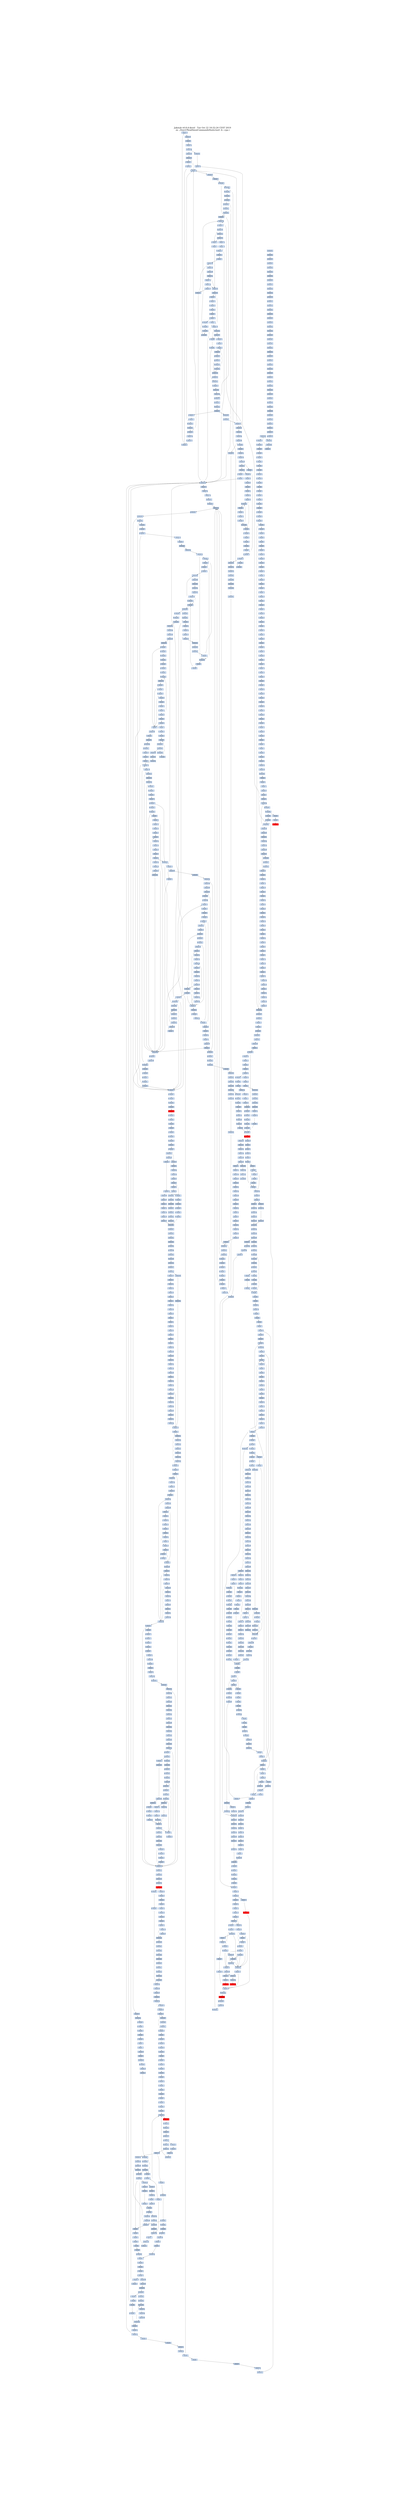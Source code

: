 digraph G {
node[shape=rectangle,style=filled,fillcolor=lightsteelblue,color=lightsteelblue]
bgcolor="transparent"
graph [label="Jakstab v0.8.4-devel   Tue Oct 22 10:32:24 CEST 2019\n-m ../Input/Real/linuxCommandsStatic/sort -b --cpa i", labelloc=t, fontsize=35, pad=30]
"0x080a07eb"[label="0x080a07eb\n"];
"0x080487e6"[label="0x080487e6\n"];
"0x080487e3"[label="0x080487e3\n"];
"0x080a07ee"[label="0x080a07ee\n"];
"0x080a07e4"[label="0x080a07e4\n"];
"0x080a07e2"[label="0x080a07e2\n"];
"0x080487f0"[label="0x080487f0\n"];
"0x080a07e8"[label="0x080a07e8\n"];
"0x080a07e6"[label="0x080a07e6\n"];
"0x080a07fb"[label="0x080a07fb\n"];
"0x080a0800"[label="0x080a0800\n"];
"0x080a07fd"[label="0x080a07fd\n"];
"0x080a07f4"[label="0x080a07f4\n"];
"0x080a07f1"[label="0x080a07f1\n"];
"0x08048800"[label="0x08048800\n"];
"0x080a07f8"[label="0x080a07f8\n"];
"0x080a07f6"[label="0x080a07f6\n"];
"0x080a080c"[label="0x080a080c\n"];
"0x080a0810"[label="0x080a0810\n"];
"0x08048803"[label="0x08048803\n",fillcolor="red"];
"0x080a0803"[label="0x080a0803\n"];
"0x080a0808"[label="0x080a0808\n"];
"0x080a0806"[label="0x080a0806\n"];
"0x080a081a"[label="0x080a081a\n"];
"0x080a081e"[label="0x080a081e\n"];
"0x080a0814"[label="0x080a0814\n"];
"0x080a082b"[label="0x080a082b\n"];
"0x080a0830"[label="0x080a0830\n"];
"0x080a0822"[label="0x080a0822\n"];
"0x080a0826"[label="0x080a0826\n"];
"0x080a083b"[label="0x080a083b\n"];
"0x080a0839"[label="0x080a0839\n"];
"0x080a083f"[label="0x080a083f\n"];
"0x080a083d"[label="0x080a083d\n"];
"0x080a0833"[label="0x080a0833\n"];
"0x080a0835"[label="0x080a0835\n"];
"0x080a084f"[label="0x080a084f\n"];
"0x080a084d"[label="0x080a084d\n"];
"0x080a0842"[label="0x080a0842\n"];
"0x080a0846"[label="0x080a0846\n"];
"0x080a085a"[label="0x080a085a\n"];
"0x080a0860"[label="0x080a0860\n"];
"0x080a085e"[label="0x080a085e\n"];
"0x08068860"[label="0x08068860\n"];
"0x080a0851"[label="0x080a0851\n"];
"0x080a0858"[label="0x080a0858\n"];
"0x080a0855"[label="0x080a0855\n"];
"0x080a0869"[label="0x080a0869\n"];
"0x08068861"[label="0x08068861\n"];
"0x080a086d"[label="0x080a086d\n"];
"0x080a0865"[label="0x080a0865\n"];
"0x080a087a"[label="0x080a087a\n"];
"0x080a087e"[label="0x080a087e\n"];
"0x080a0872"[label="0x080a0872\n"];
"0x080a0876"[label="0x080a0876\n"];
"0x080a088a"[label="0x080a088a\n"];
"0x080a088d"[label="0x080a088d\n"];
"0x080a0882"[label="0x080a0882\n"];
"0x080a0886"[label="0x080a0886\n"];
"0x080a089f"[label="0x080a089f\n"];
"0x080a0891"[label="0x080a0891\n"];
"0x080a08ac"[label="0x080a08ac\n"];
"0x080a08a7"[label="0x080a08a7\n"];
"0x080a08bb"[label="0x080a08bb\n"];
"0x080a08bf"[label="0x080a08bf\n"];
"0x080a08b3"[label="0x080a08b3\n"];
"0x080a08b1"[label="0x080a08b1\n"];
"0x080a08b7"[label="0x080a08b7\n"];
"0x080a08cb"[label="0x080a08cb\n"];
"0x080a08ce"[label="0x080a08ce\n"];
"0x080a08c4"[label="0x080a08c4\n"];
"0x080a08c1"[label="0x080a08c1\n"];
"0x080a08c8"[label="0x080a08c8\n"];
"0x080a08c6"[label="0x080a08c6\n"];
"0x080a08db"[label="0x080a08db\n"];
"0x080a08df"[label="0x080a08df\n"];
"0x080658df"[label="0x080658df\n"];
"0x080a08d4"[label="0x080a08d4\n"];
"0x080a08d1"[label="0x080a08d1\n"];
"0x080a08d8"[label="0x080a08d8\n"];
"0x080a08d6"[label="0x080a08d6\n"];
"0x080658e8"[label="0x080658e8\n"];
"0x080658e5"[label="0x080658e5\n"];
"0x080a08ea"[label="0x080a08ea\n"];
"0x080a08e2"[label="0x080a08e2\n"];
"0x080658ee"[label="0x080658ee\n"];
"0x080a08fc"[label="0x080a08fc\n"];
"0x080a08fa"[label="0x080a08fa\n"];
"0x080658f3"[label="0x080658f3\n"];
"0x080658f1"[label="0x080658f1\n"];
"0x080658ff"[label="0x080658ff\n"];
"0x080a08f1"[label="0x080a08f1\n"];
"0x080658f9"[label="0x080658f9\n"];
"0x080a08f6"[label="0x080a08f6\n"];
"0x08065905"[label="0x08065905\n"];
"0x080a0910"[label="0x080a0910\n"];
"0x0806590d"[label="0x0806590d\n"];
"0x080a0902"[label="0x080a0902\n"];
"0x08065909"[label="0x08065909\n"];
"0x08065918"[label="0x08065918\n"];
"0x08065914"[label="0x08065914\n"];
"0x08065911"[label="0x08065911\n"];
"0x080a091d"[label="0x080a091d\n"];
"0x080a0918"[label="0x080a0918\n"];
"0x08065919"[label="0x08065919\n"];
"0x080a0930"[label="0x080a0930\n"];
"0x080a0921"[label="0x080a0921\n"];
"0x080a0933"[label="0x080a0933\n"];
"0x080a0931"[label="0x080a0931\n"];
"0x080a0932"[label="0x080a0932\n"];
"0x080a0937"[label="0x080a0937\n"];
"0x312d302e"[label="0x312d302e\n"];
"0x080c5160"[label="0x080c5160\n"];
"0x080c5165"[label="0x080c5165\n"];
"0x080659a4"[label="0x080659a4\n"];
"0x080a09b0"[label="0x080a09b0\n"];
"0x080659ad"[label="0x080659ad\n"];
"0x080659ac"[label="0x080659ac\n"];
"0x080659aa"[label="0x080659aa\n"];
"0x080659b8"[label="0x080659b8\n"];
"0x080a09b9"[label="0x080a09b9\n"];
"0x080659b3"[label="0x080659b3\n"];
"0x080a09bf"[label="0x080a09bf\n"];
"0x080a09b3"[label="0x080a09b3\n"];
"0x080659bf"[label="0x080659bf\n"];
"0x080a09b4"[label="0x080a09b4\n"];
"0x080659c0"[label="0x080659c0\n"];
"0x080a09b1"[label="0x080a09b1\n"];
"0x080a09b2"[label="0x080a09b2\n"];
"0x080659b9"[label="0x080659b9\n"];
"0x080a09c9"[label="0x080a09c9\n"];
"0x080a09cd"[label="0x080a09cd\n"];
"0x080a09c2"[label="0x080a09c2\n"];
"0x080a09db"[label="0x080a09db\n"];
"0x080a09d9"[label="0x080a09d9\n"];
"0x080a09dd"[label="0x080a09dd\n"];
"0x080a09d3"[label="0x080a09d3\n"];
"0x080a09d7"[label="0x080a09d7\n"];
"0x080a09e9"[label="0x080a09e9\n"];
"0x080a09ef"[label="0x080a09ef\n"];
"0x080a09e3"[label="0x080a09e3\n"];
"0x080a09fb"[label="0x080a09fb\n"];
"0x080a09f7"[label="0x080a09f7\n"];
"0x080a09f5"[label="0x080a09f5\n"];
"0x080a0a0b"[label="0x080a0a0b\n"];
"0x080a0a09"[label="0x080a0a09\n"];
"0x080a0a0f"[label="0x080a0a0f\n"];
"0x080a0a01"[label="0x080a0a01\n"];
"0x080a0a05"[label="0x080a0a05\n"];
"0x080a0a19"[label="0x080a0a19\n"];
"0x080a0a1d"[label="0x080a0a1d\n"];
"0x080a0a17"[label="0x080a0a17\n"];
"0x080a0a15"[label="0x080a0a15\n"];
"0x080a0a2d"[label="0x080a0a2d\n"];
"0x080a0a23"[label="0x080a0a23\n"];
"0x080a0a27"[label="0x080a0a27\n"];
"0x080a0a3c"[label="0x080a0a3c\n"];
"0x080a0a40"[label="0x080a0a40\n"];
"0x080a0a31"[label="0x080a0a31\n"];
"0x080a0a38"[label="0x080a0a38\n"];
"0x080a0a4b"[label="0x080a0a4b\n"];
"0x080a0a46"[label="0x080a0a46\n"];
"0x080a0a5b"[label="0x080a0a5b\n"];
"0x080a0a5f"[label="0x080a0a5f\n"];
"0x080a0a51"[label="0x080a0a51\n"];
"0x080a0a57"[label="0x080a0a57\n"];
"0x080a0a55"[label="0x080a0a55\n"];
"0x080a0a6b"[label="0x080a0a6b\n"];
"0x08065a6f"[label="0x08065a6f\n"];
"0x080a0a61"[label="0x080a0a61\n"];
"0x08065a6b"[label="0x08065a6b\n"];
"0x080a0a67"[label="0x080a0a67\n"];
"0x08065a77"[label="0x08065a77\n"];
"0x080a0a7b"[label="0x080a0a7b\n"];
"0x080a0a79"[label="0x080a0a79\n"];
"0x08065a73"[label="0x08065a73\n"];
"0x080a0a7d"[label="0x080a0a7d\n"];
"0x08065a7f"[label="0x08065a7f\n"];
"0x080a0a71"[label="0x080a0a71\n"];
"0x08065a7e"[label="0x08065a7e\n"];
"0x080a0a75"[label="0x080a0a75\n"];
"0x08065a7a"[label="0x08065a7a\n"];
"0x080a0a8b"[label="0x080a0a8b\n"];
"0x08065a87"[label="0x08065a87\n"];
"0x080a0a90"[label="0x080a0a90\n"];
"0x08065a84"[label="0x08065a84\n"];
"0x080a0a83"[label="0x080a0a83\n"];
"0x08065a8f"[label="0x08065a8f\n"];
"0x080a0a87"[label="0x080a0a87\n"];
"0x08065a8a"[label="0x08065a8a\n"];
"0x08065a95"[label="0x08065a95\n"];
"0x080a0a99"[label="0x080a0a99\n"];
"0x08065a91"[label="0x08065a91\n"];
"0x080a0a9d"[label="0x080a0a9d\n"];
"0x080a0a94"[label="0x080a0a94\n"];
"0x08065a9e"[label="0x08065a9e\n"];
"0x08065a9b"[label="0x08065a9b\n"];
"0x08065aa6"[label="0x08065aa6\n"];
"0x08065aa3"[label="0x08065aa3\n"];
"0x080a0aad"[label="0x080a0aad\n"];
"0x08065aa1"[label="0x08065aa1\n"];
"0x080a0aa3"[label="0x080a0aa3\n"];
"0x080652b0"[label="0x080652b0\n"];
"0x08065aad"[label="0x08065aad\n"];
"0x080a0aa8"[label="0x080a0aa8\n"];
"0x08065aa9"[label="0x08065aa9\n"];
"0x08065ab8"[label="0x08065ab8\n"];
"0x080a0ab9"[label="0x080a0ab9\n"];
"0x08065ab6"[label="0x08065ab6\n"];
"0x08065ab3"[label="0x08065ab3\n"];
"0x080652b3"[label="0x080652b3\n"];
"0x080652b4"[label="0x080652b4\n"];
"0x080a0abd"[label="0x080a0abd\n"];
"0x080652b1"[label="0x080652b1\n"];
"0x080652b2"[label="0x080652b2\n"];
"0x080652bf"[label="0x080652bf\n"];
"0x08065abd"[label="0x08065abd\n"];
"0x080a0ab2"[label="0x080a0ab2\n"];
"0x080a0ab7"[label="0x080a0ab7\n"];
"0x080652b9"[label="0x080652b9\n"];
"0x080652c7"[label="0x080652c7\n"];
"0x08065ac7"[label="0x08065ac7\n"];
"0x080a0acc"[label="0x080a0acc\n"];
"0x080652c5"[label="0x080652c5\n"];
"0x08065ac3"[label="0x08065ac3\n"];
"0x080652d0"[label="0x080652d0\n"];
"0x08065acd"[label="0x08065acd\n"];
"0x080a0ac2"[label="0x080a0ac2\n"];
"0x080a0ac7"[label="0x080a0ac7\n"];
"0x080652ca"[label="0x080652ca\n"];
"0x08065aca"[label="0x08065aca\n"];
"0x080a0adb"[label="0x080a0adb\n"];
"0x080652d8"[label="0x080652d8\n"];
"0x080652d6"[label="0x080652d6\n"];
"0x080a0ae0"[label="0x080a0ae0\n"];
"0x08065ad2"[label="0x08065ad2\n"];
"0x080652df"[label="0x080652df\n"];
"0x080a0ad1"[label="0x080a0ad1\n"];
"0x080a0ad5"[label="0x080a0ad5\n"];
"0x080652da"[label="0x080652da\n"];
"0x080a0aeb"[label="0x080a0aeb\n"];
"0x080a0ae9"[label="0x080a0ae9\n"];
"0x080652e6"[label="0x080652e6\n"];
"0x080a0aef"[label="0x080a0aef\n"];
"0x080652e4"[label="0x080652e4\n"];
"0x080652e1"[label="0x080652e1\n"];
"0x080652ef"[label="0x080652ef\n"];
"0x080652ec"[label="0x080652ec\n"];
"0x080652e9"[label="0x080652e9\n"];
"0x080a0ae5"[label="0x080a0ae5\n"];
"0x080652f8"[label="0x080652f8\n"];
"0x080652f5"[label="0x080652f5\n"];
"0x080a0af9"[label="0x080a0af9\n"];
"0x080a0b00"[label="0x080a0b00\n"];
"0x080652f2"[label="0x080652f2\n"];
"0x080652ff"[label="0x080652ff\n"];
"0x080a0af1"[label="0x080a0af1\n"];
"0x080a0af7"[label="0x080a0af7\n"];
"0x080652fc"[label="0x080652fc\n"];
"0x080a0af5"[label="0x080a0af5\n"];
"0x080652fa"[label="0x080652fa\n"];
"0x08065306"[label="0x08065306\n"];
"0x080a0b0f"[label="0x080a0b0f\n"];
"0x08065304"[label="0x08065304\n"];
"0x08065302"[label="0x08065302\n"];
"0x080a0b03"[label="0x080a0b03\n"];
"0x0806530f"[label="0x0806530f\n"];
"0x080a0b08"[label="0x080a0b08\n"];
"0x08065309"[label="0x08065309\n"];
"0x080a0b06"[label="0x080a0b06\n"];
"0x08065318"[label="0x08065318\n"];
"0x080a0320"[label="0x080a0320\n"];
"0x08065311"[label="0x08065311\n"];
"0x0806531f"[label="0x0806531f\n"];
"0x0806531d"[label="0x0806531d\n"];
"0x080a0b11"[label="0x080a0b11\n",fillcolor="red"];
"0x0806531a"[label="0x0806531a\n"];
"0x080a032b"[label="0x080a032b\n"];
"0x08065328"[label="0x08065328\n"];
"0x080a032c"[label="0x080a032c\n"];
"0x08065322"[label="0x08065322\n"];
"0x080a032e"[label="0x080a032e\n"];
"0x080a0323"[label="0x080a0323\n"];
"0x0806532e"[label="0x0806532e\n"];
"0x0806532c"[label="0x0806532c\n"];
"0x080a0328"[label="0x080a0328\n"];
"0x080a0326"[label="0x080a0326\n"];
"0x080a0b3b"[label="0x080a0b3b\n"];
"0x08065337"[label="0x08065337\n"];
"0x08065335"[label="0x08065335\n"];
"0x080a033a"[label="0x080a033a\n"];
"0x08065333"[label="0x08065333\n"];
"0x080a033f"[label="0x080a033f\n"];
"0x080a0b40"[label="0x080a0b40\n"];
"0x080a033d"[label="0x080a033d\n"];
"0x080a0b3e"[label="0x080a0b3e\n"];
"0x080a0333"[label="0x080a0333\n"];
"0x08065340"[label="0x08065340\n"];
"0x0806533d"[label="0x0806533d\n"];
"0x080a0331"[label="0x080a0331\n"];
"0x080a0338"[label="0x080a0338\n"];
"0x080a0335"[label="0x080a0335\n"];
"0x0806533a"[label="0x0806533a\n"];
"0x080a034b"[label="0x080a034b\n"];
"0x08065346"[label="0x08065346\n"];
"0x080a034f"[label="0x080a034f\n"];
"0x08065343"[label="0x08065343\n"];
"0x080a034d"[label="0x080a034d\n"];
"0x080a0b4d"[label="0x080a0b4d\n"];
"0x080a0b44"[label="0x080a0b44\n"];
"0x080a0341"[label="0x080a0341\n"];
"0x080a0342"[label="0x080a0342\n"];
"0x080a0b42"[label="0x080a0b42\n"];
"0x080a0b48"[label="0x080a0b48\n"];
"0x0806534c"[label="0x0806534c\n"];
"0x080a0348"[label="0x080a0348\n"];
"0x08065357"[label="0x08065357\n"];
"0x080a035b"[label="0x080a035b\n"];
"0x080a0b5b"[label="0x080a0b5b\n"];
"0x080a0359"[label="0x080a0359\n"];
"0x080a0b60"[label="0x080a0b60\n"];
"0x08065354"[label="0x08065354\n"];
"0x080a0360"[label="0x080a0360\n"];
"0x080a035e"[label="0x080a035e\n"];
"0x08065352"[label="0x08065352\n"];
"0x080a0b53"[label="0x080a0b53\n"];
"0x0806535f"[label="0x0806535f\n"];
"0x080a0354"[label="0x080a0354\n"];
"0x080a0b51"[label="0x080a0b51\n"];
"0x080a0352"[label="0x080a0352\n"];
"0x0805f35f"[label="0x0805f35f\n"];
"0x080a0357"[label="0x080a0357\n"];
"0x0806535c"[label="0x0806535c\n"];
"0x08065359"[label="0x08065359\n"];
"0x0805f35c"[label="0x0805f35c\n"];
"0x080a0b55"[label="0x080a0b55\n"];
"0x080a036b"[label="0x080a036b\n",fillcolor="red"];
"0x080a0b6c"[label="0x080a0b6c\n"];
"0x08065365"[label="0x08065365\n"];
"0x080a036a"[label="0x080a036a\n"];
"0x080a0370"[label="0x080a0370\n"];
"0x0806536f"[label="0x0806536f\n"];
"0x080a0363"[label="0x080a0363\n"];
"0x08065369"[label="0x08065369\n"];
"0x080a0366"[label="0x080a0366\n"];
"0x08065378"[label="0x08065378\n"];
"0x080a037a"[label="0x080a037a\n"];
"0x08065376"[label="0x08065376\n"];
"0x080a037f"[label="0x080a037f\n"];
"0x08065374"[label="0x08065374\n"];
"0x080a0380"[label="0x080a0380\n"];
"0x080a037d"[label="0x080a037d\n"];
"0x080a0b7d"[label="0x080a0b7d\n"];
"0x080a0373"[label="0x080a0373\n",fillcolor="red"];
"0x080a0b71"[label="0x080a0b71\n"];
"0x0806537c"[label="0x0806537c\n"];
"0x080a0378"[label="0x080a0378\n"];
"0x0806537a"[label="0x0806537a\n"];
"0x08065387"[label="0x08065387\n"];
"0x08065385"[label="0x08065385\n"];
"0x080a0390"[label="0x080a0390\n"];
"0x080a0b8e"[label="0x080a0b8e\n"];
"0x08065382"[label="0x08065382\n"];
"0x0806538f"[label="0x0806538f\n"];
"0x080a0b82"[label="0x080a0b82\n"];
"0x0806538c"[label="0x0806538c\n"];
"0x08065397"[label="0x08065397\n"];
"0x080a039c"[label="0x080a039c\n"];
"0x08065395"[label="0x08065395\n"];
"0x080a039a"[label="0x080a039a\n"];
"0x080a0b9f"[label="0x080a0b9f\n"];
"0x080a03a0"[label="0x080a03a0\n"];
"0x08065392"[label="0x08065392\n"];
"0x0806539f"[label="0x0806539f\n"];
"0x080a0393"[label="0x080a0393\n"];
"0x080a0b93"[label="0x080a0b93\n"];
"0x080a0391"[label="0x080a0391\n"];
"0x08065399"[label="0x08065399\n"];
"0x080a0396"[label="0x080a0396\n"];
"0x080a03ab"[label="0x080a03ab\n",fillcolor="red"];
"0x080653a8"[label="0x080653a8\n"];
"0x080a03aa"[label="0x080a03aa\n"];
"0x080653a3"[label="0x080653a3\n"];
"0x080a03b0"[label="0x080a03b0\n"];
"0x080a0ba4"[label="0x080a0ba4\n"];
"0x080a03a2"[label="0x080a03a2\n"];
"0x080a03a7"[label="0x080a03a7\n"];
"0x080653ac"[label="0x080653ac\n"];
"0x080a03bb"[label="0x080a03bb\n"];
"0x080a0bb9"[label="0x080a0bb9\n"];
"0x080a03bf"[label="0x080a03bf\n"];
"0x080653b4"[label="0x080653b4\n"];
"0x080a03b3"[label="0x080a03b3\n"];
"0x080a0bb4"[label="0x080a0bb4\n"];
"0x080653bc"[label="0x080653bc\n"];
"0x080a03b5"[label="0x080a03b5\n"];
"0x080a03b6"[label="0x080a03b6\n"];
"0x080a03cc"[label="0x080a03cc\n"];
"0x080a0bc9"[label="0x080a0bc9\n"];
"0x080a03ca"[label="0x080a03ca\n"];
"0x080653c1"[label="0x080653c1\n"];
"0x080a0bce"[label="0x080a0bce\n"];
"0x080a03c3"[label="0x080a03c3\n"];
"0x080653c9"[label="0x080653c9\n"];
"0x080a03c6"[label="0x080a03c6\n"];
"0x080a0bdc"[label="0x080a0bdc\n"];
"0x080653d4"[label="0x080653d4\n"];
"0x080a03d4"[label="0x080a03d4\n"];
"0x080a03d1"[label="0x080a03d1\n"];
"0x080653db"[label="0x080653db\n"];
"0x080a03d5"[label="0x080a03d5\n",fillcolor="red"];
"0x080653e6"[label="0x080653e6\n"];
"0x080a0bed"[label="0x080a0bed\n"];
"0x080653f0"[label="0x080653f0\n"];
"0x080a0be1"[label="0x080a0be1\n"];
"0x080653eb"[label="0x080653eb\n"];
"0x080653e9"[label="0x080653e9\n"];
"0x080653f7"[label="0x080653f7\n"];
"0x080653f5"[label="0x080653f5\n"];
"0x080a0400"[label="0x080a0400\n"];
"0x080a0bfe"[label="0x080a0bfe\n"];
"0x080653ff"[label="0x080653ff\n"];
"0x080a0bf2"[label="0x080a0bf2\n"];
"0x080653fc"[label="0x080653fc\n"];
"0x080653f9"[label="0x080653f9\n"];
"0x08065408"[label="0x08065408\n"];
"0x080a0c0f"[label="0x080a0c0f\n"];
"0x080a040f"[label="0x080a040f\n"];
"0x08065404"[label="0x08065404\n"];
"0x08065401"[label="0x08065401\n"];
"0x080a040d"[label="0x080a040d\n"];
"0x080a040e"[label="0x080a040e\n"];
"0x080a0c03"[label="0x080a0c03\n"];
"0x0806540f"[label="0x0806540f\n"];
"0x080a0401"[label="0x080a0401\n"];
"0x080a0402"[label="0x080a0402\n"];
"0x080a0407"[label="0x080a0407\n"];
"0x0806540c"[label="0x0806540c\n"];
"0x080a041c"[label="0x080a041c\n"];
"0x08065418"[label="0x08065418\n"];
"0x08065415"[label="0x08065415\n"];
"0x080a0c20"[label="0x080a0c20\n"];
"0x080a041e"[label="0x080a041e\n"];
"0x080a0c14"[label="0x080a0c14\n"];
"0x080a0412"[label="0x080a0412\n"];
"0x0806541e"[label="0x0806541e\n"];
"0x0806541b"[label="0x0806541b\n"];
"0x080a0418"[label="0x080a0418\n"];
"0x080a042b"[label="0x080a042b\n"];
"0x08065426"[label="0x08065426\n"];
"0x08065424"[label="0x08065424\n"];
"0x08065421"[label="0x08065421\n"];
"0x080a0424"[label="0x080a0424\n"];
"0x08065c30"[label="0x08065c30\n"];
"0x080a0422"[label="0x080a0422\n"];
"0x0806542c"[label="0x0806542c\n"];
"0x080a0c25"[label="0x080a0c25\n"];
"0x08065429"[label="0x08065429\n"];
"0x080a0426"[label="0x080a0426\n"];
"0x080a0c3c"[label="0x080a0c3c\n"];
"0x080a0c3a"[label="0x080a0c3a\n"];
"0x08065436"[label="0x08065436\n"];
"0x080a043a"[label="0x080a043a\n"];
"0x08065434"[label="0x08065434\n"];
"0x080a0440"[label="0x080a0440\n"];
"0x08065431"[label="0x08065431\n"];
"0x080a0c3e"[label="0x080a0c3e\n"];
"0x080a0433"[label="0x080a0433\n"];
"0x08065440"[label="0x08065440\n"];
"0x080a0c34"[label="0x080a0c34\n"];
"0x080a0c31"[label="0x080a0c31\n"];
"0x080a0431"[label="0x080a0431\n"];
"0x080a0435"[label="0x080a0435\n"];
"0x08065439"[label="0x08065439\n"];
"0x080a0c36"[label="0x080a0c36\n"];
"0x080a044c"[label="0x080a044c\n"];
"0x08065445"[label="0x08065445\n"];
"0x080a0450"[label="0x080a0450\n"];
"0x080a0c50"[label="0x080a0c50\n"];
"0x080a0c4d"[label="0x080a0c4d\n"];
"0x08065442"[label="0x08065442\n"];
"0x080a0c43"[label="0x080a0c43\n"];
"0x08065450"[label="0x08065450\n"];
"0x080a0444"[label="0x080a0444\n"];
"0x0806544d"[label="0x0806544d\n"];
"0x080a0c41"[label="0x080a0c41\n"];
"0x080a0c47"[label="0x080a0c47\n"];
"0x08065449"[label="0x08065449\n"];
"0x080a0446"[label="0x080a0446\n"];
"0x080a045a"[label="0x080a045a\n"];
"0x08065452"[label="0x08065452\n"];
"0x080a045e"[label="0x080a045e\n"];
"0x080a0c53"[label="0x080a0c53\n"];
"0x08065460"[label="0x08065460\n"];
"0x080a0454"[label="0x080a0454\n"];
"0x080a0c54"[label="0x080a0c54\n"];
"0x080a0c51"[label="0x080a0c51\n"];
"0x080a0c52"[label="0x080a0c52\n"];
"0x080a0452"[label="0x080a0452\n"];
"0x08065459"[label="0x08065459\n"];
"0x08065466"[label="0x08065466\n"];
"0x080a0470"[label="0x080a0470\n"];
"0x08065464"[label="0x08065464\n"];
"0x080a046e"[label="0x080a046e\n"];
"0x08065470"[label="0x08065470\n"];
"0x0806546d"[label="0x0806546d\n"];
"0x080a0462"[label="0x080a0462\n"];
"0x080a0468"[label="0x080a0468\n"];
"0x080a0465"[label="0x080a0465\n"];
"0x08065476"[label="0x08065476\n"];
"0x08065473"[label="0x08065473\n"];
"0x080a0480"[label="0x080a0480\n"];
"0x0806547f"[label="0x0806547f\n"];
"0x08065480"[label="0x08065480\n",fillcolor="red"];
"0x0806547d"[label="0x0806547d\n"];
"0x0806547e"[label="0x0806547e\n"];
"0x0806547c"[label="0x0806547c\n"];
"0x080a0478"[label="0x080a0478\n"];
"0x080a0476"[label="0x080a0476\n"];
"0x08065487"[label="0x08065487\n"];
"0x080a048f"[label="0x080a048f\n"];
"0x08065484"[label="0x08065484\n"];
"0x08065481"[label="0x08065481\n"];
"0x080a048d"[label="0x080a048d\n"];
"0x080a0483"[label="0x080a0483\n"];
"0x0806548f"[label="0x0806548f\n"];
"0x0806548c"[label="0x0806548c\n"];
"0x080a0488"[label="0x080a0488\n"];
"0x080a0485"[label="0x080a0485\n"];
"0x0806548a"[label="0x0806548a\n"];
"0x080a049b"[label="0x080a049b\n"];
"0x08065498"[label="0x08065498\n"];
"0x08065493"[label="0x08065493\n"];
"0x080a04a0"[label="0x080a04a0\n"];
"0x08065491"[label="0x08065491\n"];
"0x080a049e"[label="0x080a049e\n"];
"0x080a0493"[label="0x080a0493\n"];
"0x080a0491"[label="0x080a0491\n"];
"0x0806549e"[label="0x0806549e\n"];
"0x080a0495"[label="0x080a0495\n"];
"0x080a04aa"[label="0x080a04aa\n"];
"0x080654a3"[label="0x080654a3\n"];
"0x080a04ae"[label="0x080a04ae\n"];
"0x080654b0"[label="0x080654b0\n"];
"0x080a04a4"[label="0x080a04a4\n"];
"0x080654ae"[label="0x080654ae\n"];
"0x080654ab"[label="0x080654ab\n"];
"0x080a04a8"[label="0x080a04a8\n"];
"0x080654a9"[label="0x080654a9\n"];
"0x080654b7"[label="0x080654b7\n"];
"0x080a04b9"[label="0x080a04b9\n"];
"0x080654b3"[label="0x080654b3\n"];
"0x080a04c0"[label="0x080a04c0\n"];
"0x080a04bd"[label="0x080a04bd\n"];
"0x080a04b4"[label="0x080a04b4\n"];
"0x080a04b7"[label="0x080a04b7\n"];
"0x080654bc"[label="0x080654bc\n"];
"0x080654ba"[label="0x080654ba\n"];
"0x080a04cb"[label="0x080a04cb\n"];
"0x080654c8"[label="0x080654c8\n"];
"0x080a04cc"[label="0x080a04cc\n"];
"0x080654c5"[label="0x080654c5\n"];
"0x080a04d0"[label="0x080a04d0\n"];
"0x080654c2"[label="0x080654c2\n"];
"0x080654cf"[label="0x080654cf\n"];
"0x080654ca"[label="0x080654ca\n"];
"0x080a04c6"[label="0x080a04c6\n"];
"0x080a04db"[label="0x080a04db\n"];
"0x080a04d9"[label="0x080a04d9\n"];
"0x080cfce0"[label="0x080cfce0\n"];
"0x080654d4"[label="0x080654d4\n"];
"0x080a04de"[label="0x080a04de\n"];
"0x080a04d3"[label="0x080a04d3\n"];
"0x080654dd"[label="0x080654dd\n"];
"0x080a04d7"[label="0x080a04d7\n"];
"0x080a04d5"[label="0x080a04d5\n"];
"0x080654da"[label="0x080654da\n"];
"0x080a04eb"[label="0x080a04eb\n"];
"0x080cfcef"[label="0x080cfcef\n"];
"0x080654e3"[label="0x080654e3\n"];
"0x080cfce9"[label="0x080cfce9\n"];
"0x080a04e4"[label="0x080a04e4\n"];
"0x080a04e1"[label="0x080a04e1\n"];
"0x080654ee"[label="0x080654ee\n"];
"0x080cfce1"[label="0x080cfce1\n"];
"0x080cfce2"[label="0x080cfce2\n"];
"0x080a04e8"[label="0x080a04e8\n"];
"0x080654ec"[label="0x080654ec\n"];
"0x080cfce3"[label="0x080cfce3\n"];
"0x080654e9"[label="0x080654e9\n"];
"0x080a04e6"[label="0x080a04e6\n"];
"0x080cfce4"[label="0x080cfce4\n"];
"0x080a04fb"[label="0x080a04fb\n"];
"0x080cfcfe"[label="0x080cfcfe\n"];
"0x080cfd00"[label="0x080cfd00\n"];
"0x080654f4"[label="0x080654f4\n"];
"0x080cfcfa"[label="0x080cfcfa\n"];
"0x080a04fd"[label="0x080a04fd\n"];
"0x080654f1"[label="0x080654f1\n"];
"0x080cfcfc"[label="0x080cfcfc\n"];
"0x080cfcf6"[label="0x080cfcf6\n"];
"0x08065500"[label="0x08065500\n"];
"0x080a04f1"[label="0x080a04f1\n"];
"0x080654fd"[label="0x080654fd\n"];
"0x080a04f7"[label="0x080a04f7\n"];
"0x080cfcf2"[label="0x080cfcf2\n"];
"0x080a04f5"[label="0x080a04f5\n"];
"0x080654fa"[label="0x080654fa\n"];
"0x080cfd0d"[label="0x080cfd0d\n"];
"0x080a050b"[label="0x080a050b\n"];
"0x080a050c"[label="0x080a050c\n"];
"0x080cfd0f"[label="0x080cfd0f\n"];
"0x08065505"[label="0x08065505\n"];
"0x080cfd09"[label="0x080cfd09\n"];
"0x080a0510"[label="0x080a0510\n"];
"0x080cfd0b"[label="0x080cfd0b\n"];
"0x080a0501"[label="0x080a0501\n"];
"0x080cfd07"[label="0x080cfd07\n"];
"0x0806550e"[label="0x0806550e\n"];
"0x0806550c"[label="0x0806550c\n"];
"0x080cfd03"[label="0x080cfd03\n"];
"0x080a0505"[label="0x080a0505\n"];
"0x080a051c"[label="0x080a051c\n"];
"0x080cfd1e"[label="0x080cfd1e\n"];
"0x080a051a"[label="0x080a051a\n"];
"0x080cfd19"[label="0x080cfd19\n"];
"0x080a0520"[label="0x080a0520\n"];
"0x08065511"[label="0x08065511\n"];
"0x080a0513"[label="0x080a0513\n"];
"0x08065520"[label="0x08065520\n"];
"0x080cfd17"[label="0x080cfd17\n"];
"0x080cfd11"[label="0x080cfd11\n"];
"0x080a0518"[label="0x080a0518\n"];
"0x080a0515"[label="0x080a0515\n"];
"0x080a052b"[label="0x080a052b\n"];
"0x080cfd2d"[label="0x080cfd2d\n"];
"0x080a0529"[label="0x080a0529\n"];
"0x08065525"[label="0x08065525\n"];
"0x080cfd30"[label="0x080cfd30\n"];
"0x080a052f"[label="0x080a052f\n"];
"0x080cfd2a"[label="0x080cfd2a\n"];
"0x080a052d"[label="0x080a052d\n"];
"0x080a0524"[label="0x080a0524\n"];
"0x080cfd26"[label="0x080cfd26\n"];
"0x08065530"[label="0x08065530\n"];
"0x0806552d"[label="0x0806552d\n"];
"0x080a0527"[label="0x080a0527\n"];
"0x080cfd21"[label="0x080cfd21\n"];
"0x0806552b"[label="0x0806552b\n"];
"0x0806552c"[label="0x0806552c\n"];
"0x080cfd24"[label="0x080cfd24\n"];
"0x0806552a"[label="0x0806552a\n"];
"0x080cfd3e"[label="0x080cfd3e\n"];
"0x08065536"[label="0x08065536\n"];
"0x080a0540"[label="0x080a0540\n"];
"0x080cfd3a"[label="0x080cfd3a\n"];
"0x080cfd3c"[label="0x080cfd3c\n"];
"0x080a0533"[label="0x080a0533\n"];
"0x080cfd36"[label="0x080cfd36\n"];
"0x080a0531"[label="0x080a0531\n"];
"0x0806553e"[label="0x0806553e\n"];
"0x080cfd38"[label="0x080cfd38\n"];
"0x080a0537"[label="0x080a0537\n"];
"0x0806553c"[label="0x0806553c\n"];
"0x080cfd32"[label="0x080cfd32\n"];
"0x080a0535"[label="0x080a0535\n"];
"0x0806553a"[label="0x0806553a\n"];
"0x080a054b"[label="0x080a054b\n"];
"0x080cfd4d"[label="0x080cfd4d\n"];
"0x080cfd4e"[label="0x080cfd4e\n"];
"0x080cfd4f"[label="0x080cfd4f\n"];
"0x080cfd50"[label="0x080cfd50\n"];
"0x080cfd49"[label="0x080cfd49\n"];
"0x080cfd4b"[label="0x080cfd4b\n"];
"0x080cfd4c"[label="0x080cfd4c\n"];
"0x080a054e"[label="0x080a054e\n"];
"0x080a0544"[label="0x080a0544\n"];
"0x0806554d"[label="0x0806554d\n"];
"0x080cfd47"[label="0x080cfd47\n"];
"0x080a0542"[label="0x080a0542\n"];
"0x080a0548"[label="0x080a0548\n"];
"0x080cfd42"[label="0x080cfd42\n"];
"0x08065549"[label="0x08065549\n"];
"0x080cfd44"[label="0x080cfd44\n"];
"0x080a0546"[label="0x080a0546\n"];
"0x08065558"[label="0x08065558\n"];
"0x080a055c"[label="0x080a055c\n"];
"0x080cfd5f"[label="0x080cfd5f\n"];
"0x080a055a"[label="0x080a055a\n"];
"0x08065553"[label="0x08065553\n"];
"0x080a0560"[label="0x080a0560\n"];
"0x080cfd5a"[label="0x080cfd5a\n"];
"0x0806555f"[label="0x0806555f\n"];
"0x080a0554"[label="0x080a0554\n"];
"0x080a0551"[label="0x080a0551\n"];
"0x080a0558"[label="0x080a0558\n"];
"0x080cfd52"[label="0x080cfd52\n"];
"0x080a0556"[label="0x080a0556\n"];
"0x080a056b"[label="0x080a056b\n"];
"0x080a0569"[label="0x080a0569\n"];
"0x080cfd70"[label="0x080cfd70\n"];
"0x08065566"[label="0x08065566\n"];
"0x080a056f"[label="0x080a056f\n"];
"0x080cfd6a"[label="0x080cfd6a\n"];
"0x080cfd6c"[label="0x080cfd6c\n"];
"0x080cfd65"[label="0x080cfd65\n"];
"0x080a0563"[label="0x080a0563\n"];
"0x080cfd68"[label="0x080cfd68\n"];
"0x0806556c"[label="0x0806556c\n"];
"0x080a0566"[label="0x080a0566\n"];
"0x08065577"[label="0x08065577\n"];
"0x080a0579"[label="0x080a0579\n"];
"0x080cfd80"[label="0x080cfd80\n"];
"0x080a057f"[label="0x080a057f\n"];
"0x08065573"[label="0x08065573\n"];
"0x080cfd7a"[label="0x080cfd7a\n"];
"0x080cfd7c"[label="0x080cfd7c\n"];
"0x080a0573"[label="0x080a0573\n"];
"0x0806557f"[label="0x0806557f\n"];
"0x080cfd77"[label="0x080cfd77\n"];
"0x080a0577"[label="0x080a0577\n"];
"0x08065579"[label="0x08065579\n"];
"0x080cfd74"[label="0x080cfd74\n"];
"0x08065587"[label="0x08065587\n"];
"0x080cfd90"[label="0x080cfd90\n"];
"0x080cfd89"[label="0x080cfd89\n"];
"0x080a0590"[label="0x080a0590\n"];
"0x08065584"[label="0x08065584\n"];
"0x08065581"[label="0x08065581\n"];
"0x080a0583"[label="0x080a0583\n"];
"0x0806558f"[label="0x0806558f\n"];
"0x080a0584"[label="0x080a0584\n"];
"0x080cfd86"[label="0x080cfd86\n"];
"0x0805f58f"[label="0x0805f58f\n"];
"0x0806558e"[label="0x0806558e\n"];
"0x080a0582"[label="0x080a0582\n"];
"0x0806558b"[label="0x0806558b\n"];
"0x080a0585"[label="0x080a0585\n"];
"0x08065589"[label="0x08065589\n"];
"0x0805f58c"[label="0x0805f58c\n"];
"0x080a0586"[label="0x080a0586\n",fillcolor="red"];
"0x080a059b"[label="0x080a059b\n"];
"0x08065597"[label="0x08065597\n"];
"0x080cfd9d"[label="0x080cfd9d\n"];
"0x080a059f"[label="0x080a059f\n"];
"0x080cfd99"[label="0x080cfd99\n"];
"0x08065594"[label="0x08065594\n"];
"0x080a059d"[label="0x080a059d\n"];
"0x080cfd9c"[label="0x080cfd9c\n"];
"0x080a0594"[label="0x080a0594\n"];
"0x080cfd97"[label="0x080cfd97\n"];
"0x0806559b"[label="0x0806559b\n"];
"0x080a0598"[label="0x080a0598\n"];
"0x080cfd93"[label="0x080cfd93\n"];
"0x080a0596"[label="0x080a0596\n"];
"0x080a05ab"[label="0x080a05ab\n"];
"0x080cfdad"[label="0x080cfdad\n"];
"0x080655a6"[label="0x080655a6\n"];
"0x080cfda9"[label="0x080cfda9\n"];
"0x080a05af"[label="0x080a05af\n"];
"0x080655a4"[label="0x080655a4\n"];
"0x080655a1"[label="0x080655a1\n"];
"0x080a05a4"[label="0x080a05a4\n"];
"0x080655b0"[label="0x080655b0\n"];
"0x080cfda7"[label="0x080cfda7\n"];
"0x080a05a2"[label="0x080a05a2\n"];
"0x080655ae"[label="0x080655ae\n"];
"0x080a05a7"[label="0x080a05a7\n"];
"0x080cfda1"[label="0x080cfda1\n"];
"0x080655ac"[label="0x080655ac\n"];
"0x080cfda3"[label="0x080cfda3\n"];
"0x080525b6"[label="0x080525b6\n"];
"0x080cfdbd"[label="0x080cfdbd\n"];
"0x080a05bb"[label="0x080a05bb\n"];
"0x080525b5"[label="0x080525b5\n"];
"0x080655b5"[label="0x080655b5\n"];
"0x080cfdbf"[label="0x080cfdbf\n"];
"0x080a05bf"[label="0x080a05bf\n"];
"0x080525b2"[label="0x080525b2\n"];
"0x080cfdbb"[label="0x080cfdbb\n"];
"0x080655c0"[label="0x080655c0\n"];
"0x080525bd"[label="0x080525bd\n"];
"0x0805cdc0"[label="0x0805cdc0\n"];
"0x080cfdb8"[label="0x080cfdb8\n"];
"0x080655be"[label="0x080655be\n"];
"0x080cfdb1"[label="0x080cfdb1\n"];
"0x080655bb"[label="0x080655bb\n"];
"0x080525ba"[label="0x080525ba\n"];
"0x080cfdb2"[label="0x080cfdb2\n"];
"0x080525b9"[label="0x080525b9\n",fillcolor="red"];
"0x080cfdb3"[label="0x080cfdb3\n"];
"0x080a05b6"[label="0x080a05b6\n"];
"0x080cfdcf"[label="0x080cfdcf\n"];
"0x0805cdc7"[label="0x0805cdc7\n"];
"0x080655c6"[label="0x080655c6\n"];
"0x0805cdc2"[label="0x0805cdc2\n"];
"0x080655c4"[label="0x080655c4\n"];
"0x080a05d0"[label="0x080a05d0\n"];
"0x080cfdca"[label="0x080cfdca\n"];
"0x0805cdc1"[label="0x0805cdc1\n"];
"0x0805cdc4"[label="0x0805cdc4\n"];
"0x0805cdc3"[label="0x0805cdc3\n"];
"0x080a05c3"[label="0x080a05c3\n"];
"0x080cfdc5"[label="0x080cfdc5\n"];
"0x080655d0"[label="0x080655d0\n"];
"0x0805cdcf"[label="0x0805cdcf\n"];
"0x080cfdc1"[label="0x080cfdc1\n"];
"0x080655ca"[label="0x080655ca\n"];
"0x0805cdcb"[label="0x0805cdcb\n"];
"0x080a05dc"[label="0x080a05dc\n"];
"0x080655d8"[label="0x080655d8\n"];
"0x0805cdd7"[label="0x0805cdd7\n"];
"0x080655d6"[label="0x080655d6\n"];
"0x080cfde0"[label="0x080cfde0\n"];
"0x080a05da"[label="0x080a05da\n"];
"0x080655d2"[label="0x080655d2\n"];
"0x080a05de"[label="0x080a05de\n"];
"0x0805cdd3"[label="0x0805cdd3\n"];
"0x080a05d4"[label="0x080a05d4\n"];
"0x0805cddd"[label="0x0805cddd\n"];
"0x080655dd"[label="0x080655dd\n"];
"0x080cfdd7"[label="0x080cfdd7\n"];
"0x080a05d2"[label="0x080a05d2\n"];
"0x080cfdd1"[label="0x080cfdd1\n"];
"0x0805cdd9"[label="0x0805cdd9\n"];
"0x080a05d6"[label="0x080a05d6\n"];
"0x0805cddb"[label="0x0805cddb\n"];
"0x080cfded"[label="0x080cfded\n"];
"0x080a05ec"[label="0x080a05ec\n"];
"0x0805cde5"[label="0x0805cde5\n"];
"0x080655e8"[label="0x080655e8\n"];
"0x080a05e9"[label="0x080a05e9\n"];
"0x080cfdf0"[label="0x080cfdf0\n"];
"0x0805cde7"[label="0x0805cde7\n"];
"0x080655e6"[label="0x080655e6\n"];
"0x080655e3"[label="0x080655e3\n"];
"0x080cfdeb"[label="0x080cfdeb\n"];
"0x0805cde3"[label="0x0805cde3\n"];
"0x0805cdee"[label="0x0805cdee\n"];
"0x0805cdf0"[label="0x0805cdf0\n"];
"0x080655ed"[label="0x080655ed\n"];
"0x080cfde8"[label="0x080cfde8\n"];
"0x080a05e2"[label="0x080a05e2\n"];
"0x080cfde2"[label="0x080cfde2\n"];
"0x0805cde9"[label="0x0805cde9\n"];
"0x080a05e6"[label="0x080a05e6\n"];
"0x080cfde4"[label="0x080cfde4\n"];
"0x080a05fb"[label="0x080a05fb\n"];
"0x0805cdf6"[label="0x0805cdf6\n"];
"0x080cfdfe"[label="0x080cfdfe\n"];
"0x080655f8"[label="0x080655f8\n"];
"0x0805cdf8"[label="0x0805cdf8\n"];
"0x080655f6"[label="0x080655f6\n"];
"0x080cfe00"[label="0x080cfe00\n"];
"0x080a05ff"[label="0x080a05ff\n"];
"0x0805cdf2"[label="0x0805cdf2\n"];
"0x080655f3"[label="0x080655f3\n"];
"0x080cfdfa"[label="0x080cfdfa\n"];
"0x0805cdf4"[label="0x0805cdf4\n"];
"0x080cfdfc"[label="0x080cfdfc\n"];
"0x080cfdf5"[label="0x080cfdf5\n"];
"0x0805cdfe"[label="0x0805cdfe\n"];
"0x080a05f4"[label="0x080a05f4\n"];
"0x08065600"[label="0x08065600\n"];
"0x0805ce00"[label="0x0805ce00\n"];
"0x080cfdf7"[label="0x080cfdf7\n"];
"0x080a05f2"[label="0x080a05f2\n"];
"0x0805cdfa"[label="0x0805cdfa\n"];
"0x080cfdf3"[label="0x080cfdf3\n"];
"0x0805cdfc"[label="0x0805cdfc\n"];
"0x080655fa"[label="0x080655fa\n"];
"0x080a05f6"[label="0x080a05f6\n"];
"0x080a060b"[label="0x080a060b\n"];
"0x08065608"[label="0x08065608\n"];
"0x080a0609"[label="0x080a0609\n"];
"0x0805ce08"[label="0x0805ce08\n"];
"0x080cfe0f"[label="0x080cfe0f\n"];
"0x0805ce07"[label="0x0805ce07\n"];
"0x0805ce02"[label="0x0805ce02\n"];
"0x0805ce04"[label="0x0805ce04\n"];
"0x080cfe0b"[label="0x080cfe0b\n"];
"0x080a060d"[label="0x080a060d\n"];
"0x080a0603"[label="0x080a0603\n"];
"0x08065610"[label="0x08065610\n"];
"0x0805ce10"[label="0x0805ce10\n"];
"0x080cfe08"[label="0x080cfe08\n"];
"0x080a0607"[label="0x080a0607\n"];
"0x0805ce0a"[label="0x0805ce0a\n"];
"0x0805ce09"[label="0x0805ce09\n"];
"0x080cfe04"[label="0x080cfe04\n"];
"0x0805ce0b"[label="0x0805ce0b\n"];
"0x080a061c"[label="0x080a061c\n"];
"0x080cfe1e"[label="0x080cfe1e\n"];
"0x0805ce17"[label="0x0805ce17\n"];
"0x080a061a"[label="0x080a061a\n"];
"0x08065613"[label="0x08065613\n"];
"0x0805ce12"[label="0x0805ce12\n"];
"0x080a0620"[label="0x080a0620\n"];
"0x0805ce14"[label="0x0805ce14\n"];
"0x080a061e"[label="0x080a061e\n"];
"0x080cfe1c"[label="0x080cfe1c\n"];
"0x0806561f"[label="0x0806561f\n"];
"0x080a0614"[label="0x080a0614\n"];
"0x080cfe17"[label="0x080cfe17\n"];
"0x080a0611"[label="0x080a0611\n"];
"0x0805ce20"[label="0x0805ce20\n"];
"0x0805ce1a"[label="0x0805ce1a\n"];
"0x080cfe11"[label="0x080cfe11\n"];
"0x080a0618"[label="0x080a0618\n"];
"0x08065619"[label="0x08065619\n"];
"0x080a0616"[label="0x080a0616\n"];
"0x080a062c"[label="0x080a062c\n"];
"0x08065625"[label="0x08065625\n"];
"0x080cfe30"[label="0x080cfe30\n"];
"0x080a062a"[label="0x080a062a\n"];
"0x0805ce27"[label="0x0805ce27\n"];
"0x080cfe29"[label="0x080cfe29\n"];
"0x0805ce22"[label="0x0805ce22\n"];
"0x080a0630"[label="0x080a0630\n"];
"0x080a062e"[label="0x080a062e\n"];
"0x080cfe26"[label="0x080cfe26\n"];
"0x0805ce2f"[label="0x0805ce2f\n"];
"0x080a0622"[label="0x080a0622\n"];
"0x0806562b"[label="0x0806562b\n"];
"0x080cfe21"[label="0x080cfe21\n"];
"0x080a0628"[label="0x080a0628\n"];
"0x0805ce29"[label="0x0805ce29\n"];
"0x080cfe24"[label="0x080cfe24\n"];
"0x0805ce2b"[label="0x0805ce2b\n"];
"0x0805ce35"[label="0x0805ce35\n"];
"0x08065638"[label="0x08065638\n"];
"0x080a063c"[label="0x080a063c\n"];
"0x080a0639"[label="0x080a0639\n"];
"0x08065636"[label="0x08065636\n"];
"0x080cfe40"[label="0x080cfe40\n"];
"0x080a0640"[label="0x080a0640\n"];
"0x0805ce31"[label="0x0805ce31\n"];
"0x08065634"[label="0x08065634\n"];
"0x08065631"[label="0x08065631\n"];
"0x080cfe3b"[label="0x080cfe3b\n"];
"0x080a063e"[label="0x080a063e\n"];
"0x0805ce33"[label="0x0805ce33\n"];
"0x080a0633"[label="0x080a0633\n"];
"0x0805ce3d"[label="0x0805ce3d\n"];
"0x080cfe36"[label="0x080cfe36\n"];
"0x080cfe38"[label="0x080cfe38\n"];
"0x0806563c"[label="0x0806563c\n"];
"0x0805ce39"[label="0x0805ce39\n"];
"0x080cfe33"[label="0x080cfe33\n"];
"0x0805ce3b"[label="0x0805ce3b\n"];
"0x080a0636"[label="0x080a0636\n"];
"0x0806563a"[label="0x0806563a\n"];
"0x0805ce45"[label="0x0805ce45\n"];
"0x080a064a"[label="0x080a064a\n"];
"0x0805ce47"[label="0x0805ce47\n"];
"0x080cfe50"[label="0x080cfe50\n"];
"0x08065644"[label="0x08065644\n"];
"0x0805ce41"[label="0x0805ce41\n"];
"0x080a0650"[label="0x080a0650\n"];
"0x08065641"[label="0x08065641\n"];
"0x080a064e"[label="0x080a064e\n"];
"0x0805ce43"[label="0x0805ce43\n"];
"0x080a0643"[label="0x080a0643\n"];
"0x0806564d"[label="0x0806564d\n"];
"0x0805ce4f"[label="0x0805ce4f\n"];
"0x080cfe48"[label="0x080cfe48\n"];
"0x0805ce49"[label="0x0805ce49\n"];
"0x080a0645"[label="0x080a0645\n"];
"0x08065649"[label="0x08065649\n"];
"0x080cfe43"[label="0x080cfe43\n"];
"0x0805ce4b"[label="0x0805ce4b\n"];
"0x080a065b"[label="0x080a065b\n"];
"0x0805ce55"[label="0x0805ce55\n"];
"0x080cfe5e"[label="0x080cfe5e\n"];
"0x0805ce57"[label="0x0805ce57\n"];
"0x08065656"[label="0x08065656\n"];
"0x08065653"[label="0x08065653\n"];
"0x080a065f"[label="0x080a065f\n"];
"0x0805ce51"[label="0x0805ce51\n"];
"0x0805ce53"[label="0x0805ce53\n"];
"0x080cfe56"[label="0x080cfe56\n"];
"0x080a0654"[label="0x080a0654\n"];
"0x080a0652"[label="0x080a0652\n"];
"0x0805ce5f"[label="0x0805ce5f\n"];
"0x0806565b"[label="0x0806565b\n"];
"0x0805ce59"[label="0x0805ce59\n"];
"0x080a0658"[label="0x080a0658\n"];
"0x08065659"[label="0x08065659\n"];
"0x080cfe54"[label="0x080cfe54\n"];
"0x0805ce5b"[label="0x0805ce5b\n"];
"0x08065667"[label="0x08065667\n"];
"0x080cfe6e"[label="0x080cfe6e\n"];
"0x080a0669"[label="0x080a0669\n"];
"0x08065665"[label="0x08065665\n"];
"0x0805ce67"[label="0x0805ce67\n"];
"0x080cfe69"[label="0x080cfe69\n"];
"0x0805ce61"[label="0x0805ce61\n"];
"0x080a0670"[label="0x080a0670\n"];
"0x080cfe6b"[label="0x080cfe6b\n"];
"0x0805ce63"[label="0x0805ce63\n"];
"0x08065662"[label="0x08065662\n"];
"0x080a0e6e"[label="0x080a0e6e\n"];
"0x080a0664"[label="0x080a0664\n"];
"0x0805ce6d"[label="0x0805ce6d\n"];
"0x0805ce6f"[label="0x0805ce6f\n"];
"0x0806566b"[label="0x0806566b\n"];
"0x080a0668"[label="0x080a0668\n"];
"0x0805ce69"[label="0x0805ce69\n"];
"0x080cfe63"[label="0x080cfe63\n"];
"0x0805ce6b"[label="0x0805ce6b\n"];
"0x080a067b"[label="0x080a067b\n"];
"0x08065678"[label="0x08065678\n"];
"0x0805ce75"[label="0x0805ce75\n"];
"0x080a0679"[label="0x080a0679\n"];
"0x080cfe80"[label="0x080cfe80\n"];
"0x0805ce77"[label="0x0805ce77\n"];
"0x080cfe79"[label="0x080cfe79\n"];
"0x080a067f"[label="0x080a067f\n"];
"0x080cfe7a"[label="0x080cfe7a\n"];
"0x0805ce71"[label="0x0805ce71\n"];
"0x080cfe7b"[label="0x080cfe7b\n"];
"0x08065671"[label="0x08065671\n"];
"0x080a067d"[label="0x080a067d\n"];
"0x0805ce73"[label="0x0805ce73\n"];
"0x080a0673"[label="0x080a0673\n"];
"0x0805ce7e"[label="0x0805ce7e\n"];
"0x080cfe75"[label="0x080cfe75\n"];
"0x080cfe76"[label="0x080cfe76\n"];
"0x08065680"[label="0x08065680\n"];
"0x080cfe78"[label="0x080cfe78\n"];
"0x080a0e72"[label="0x080a0e72\n"];
"0x0805ce7a"[label="0x0805ce7a\n"];
"0x080cfe71"[label="0x080cfe71\n"];
"0x0806567c"[label="0x0806567c\n"];
"0x080a0e78"[label="0x080a0e78\n"];
"0x0805ce7c"[label="0x0805ce7c\n"];
"0x080cfe73"[label="0x080cfe73\n"];
"0x080a0676"[label="0x080a0676\n"];
"0x08065688"[label="0x08065688\n"];
"0x0805ce85"[label="0x0805ce85\n"];
"0x080cfe90"[label="0x080cfe90\n"];
"0x08065686"[label="0x08065686\n"];
"0x0805ce82"[label="0x0805ce82\n"];
"0x080a068f"[label="0x080a068f\n"];
"0x080cfe8a"[label="0x080cfe8a\n"];
"0x0805ce81"[label="0x0805ce81\n"];
"0x080a068d"[label="0x080a068d\n"];
"0x0805ce84"[label="0x0805ce84\n"];
"0x0809be90"[label="0x0809be90\n"];
"0x0805ce83"[label="0x0805ce83\n"];
"0x080cfe8c"[label="0x080cfe8c\n"];
"0x080a0683"[label="0x080a0683\n"];
"0x0806568f"[label="0x0806568f\n"];
"0x080cfe87"[label="0x080cfe87\n"];
"0x0805ce90"[label="0x0805ce90\n"];
"0x080a0681"[label="0x080a0681\n"];
"0x0806568b"[label="0x0806568b\n"];
"0x080a0688"[label="0x080a0688\n"];
"0x080cfe84"[label="0x080cfe84\n"];
"0x0805ce96"[label="0x0805ce96\n"];
"0x0809be99"[label="0x0809be99\n"];
"0x08065695"[label="0x08065695\n"];
"0x080cfea0"[label="0x080cfea0\n"];
"0x080a069a"[label="0x080a069a\n"];
"0x0805ce92"[label="0x0805ce92\n"];
"0x08065694"[label="0x08065694\n"];
"0x080cfe9b"[label="0x080cfe9b\n"];
"0x0805ce94"[label="0x0805ce94\n"];
"0x080a069d"[label="0x080a069d\n"];
"0x08065691"[label="0x08065691\n"];
"0x0809be9f"[label="0x0809be9f\n"];
"0x080a069e"[label="0x080a069e\n"];
"0x0809be92"[label="0x0809be92\n"];
"0x080656a0"[label="0x080656a0\n"];
"0x080a0694"[label="0x080a0694\n"];
"0x0805ce9d"[label="0x0805ce9d\n"];
"0x0809be91"[label="0x0809be91\n"];
"0x0809be94"[label="0x0809be94\n"];
"0x080a0691"[label="0x080a0691\n"];
"0x0805cea0"[label="0x0805cea0\n"];
"0x080cfe98"[label="0x080cfe98\n"];
"0x0809be93"[label="0x0809be93\n"];
"0x0806569b"[label="0x0806569b\n"];
"0x0805ce9a"[label="0x0805ce9a\n"];
"0x0806569c"[label="0x0806569c\n"];
"0x0805ce99"[label="0x0805ce99\n"];
"0x0805ce9c"[label="0x0805ce9c\n"];
"0x080a0696"[label="0x080a0696\n"];
"0x0805ce9b"[label="0x0805ce9b\n"];
"0x0805cea6"[label="0x0805cea6\n"];
"0x080cfead"[label="0x080cfead\n"];
"0x080a06ab"[label="0x080a06ab\n"];
"0x0809beac"[label="0x0809beac\n"];
"0x0805cea8"[label="0x0805cea8\n"];
"0x080656a3"[label="0x080656a3\n"];
"0x0805cea2"[label="0x0805cea2\n"];
"0x080a16b0"[label="0x080a16b0\n"];
"0x080656a1"[label="0x080656a1\n"];
"0x0805cea4"[label="0x0805cea4\n"];
"0x0809beaf"[label="0x0809beaf\n"];
"0x080a06ae"[label="0x080a06ae\n"];
"0x0809bea2"[label="0x0809bea2\n"];
"0x0805ceae"[label="0x0805ceae\n"];
"0x0805cead"[label="0x0805cead\n"];
"0x0805ceb0"[label="0x0805ceb0\n"];
"0x080cfea8"[label="0x080cfea8\n"];
"0x080a06a2"[label="0x080a06a2\n"];
"0x0805ceaf"[label="0x0805ceaf\n"];
"0x080a06a7"[label="0x080a06a7\n"];
"0x0805ceaa"[label="0x0805ceaa\n"];
"0x0809bea8"[label="0x0809bea8\n"];
"0x0809beb9"[label="0x0809beb9\n"];
"0x080a06b9"[label="0x080a06b9\n"];
"0x0805ceb8"[label="0x0805ceb8\n"];
"0x0809bebb"[label="0x0809bebb\n"];
"0x080a06bf"[label="0x080a06bf\n"];
"0x0805ceb1"[label="0x0805ceb1\n"];
"0x0809bebd"[label="0x0809bebd\n"];
"0x080a16c0"[label="0x080a16c0\n"];
"0x080a16bd"[label="0x080a16bd\n"];
"0x0809bec0"[label="0x0809bec0\n"];
"0x080a06bd"[label="0x080a06bd\n"];
"0x080a06b3"[label="0x080a06b3\n"];
"0x0805cebe"[label="0x0805cebe\n"];
"0x0809beb1"[label="0x0809beb1\n"];
"0x0805cec0"[label="0x0805cec0\n"];
"0x080a16b1"[label="0x080a16b1\n"];
"0x080a06b1"[label="0x080a06b1\n"];
"0x0809beb3"[label="0x0809beb3\n"];
"0x080a16b2"[label="0x080a16b2\n"];
"0x080a16b7"[label="0x080a16b7\n"];
"0x0805ceba"[label="0x0805ceba\n"];
"0x0805cebc"[label="0x0805cebc\n"];
"0x0809beca"[label="0x0809beca\n"];
"0x080a16cc"[label="0x080a16cc\n"];
"0x080a06c9"[label="0x080a06c9\n"];
"0x0809becc"[label="0x0809becc\n"];
"0x0805cec7"[label="0x0805cec7\n"];
"0x080a16ca"[label="0x080a16ca\n"];
"0x0809bece"[label="0x0809bece\n"];
"0x0805cec2"[label="0x0805cec2\n"];
"0x080a16cf"[label="0x080a16cf\n"];
"0x080a16d0"[label="0x080a16d0\n"];
"0x080a06d0"[label="0x080a06d0\n"];
"0x0809bec2"[label="0x0809bec2\n"];
"0x0805ced0"[label="0x0805ced0\n"];
"0x080a06c2"[label="0x080a06c2\n"];
"0x080a06c8"[label="0x080a06c8\n"];
"0x080a16c8"[label="0x080a16c8\n"];
"0x080a16c6"[label="0x080a16c6\n"];
"0x0809bec7"[label="0x0809bec7\n"];
"0x080a06db"[label="0x080a06db\n"];
"0x0809beda"[label="0x0809beda\n"];
"0x0809bedc"[label="0x0809bedc\n"];
"0x0805ced2"[label="0x0805ced2\n"];
"0x080a06e0"[label="0x080a06e0\n"];
"0x0805ced4"[label="0x0805ced4\n"];
"0x0809bedf"[label="0x0809bedf\n"];
"0x080a06de"[label="0x080a06de\n"];
"0x0809bed1"[label="0x0809bed1\n"];
"0x080a16d1"[label="0x080a16d1\n"];
"0x0809bed4"[label="0x0809bed4\n"];
"0x0809bed6"[label="0x0809bed6\n"];
"0x080a16d8"[label="0x080a16d8\n"];
"0x080a06d8"[label="0x080a06d8\n"];
"0x0809bed8"[label="0x0809bed8\n"];
"0x080a06d5"[label="0x080a06d5\n"];
"0x0809bee9"[label="0x0809bee9\n"];
"0x080a06ea"[label="0x080a06ea\n"];
"0x080a06ef"[label="0x080a06ef\n"];
"0x080a06ed"[label="0x080a06ed\n"];
"0x0809bef0"[label="0x0809bef0\n"];
"0x0809bee1"[label="0x0809bee1\n"];
"0x080a06e4"[label="0x080a06e4\n"];
"0x0809bee3"[label="0x0809bee3\n"];
"0x080a06e8"[label="0x080a06e8\n"];
"0x080a06fb"[label="0x080a06fb\n"];
"0x0809befa"[label="0x0809befa\n"];
"0x0809befc"[label="0x0809befc\n"];
"0x0809befb"[label="0x0809befb\n"];
"0x0809befe"[label="0x0809befe\n"];
"0x0809befd"[label="0x0809befd\n"];
"0x0809bf00"[label="0x0809bf00\n"];
"0x080a06f1"[label="0x080a06f1\n"];
"0x080a06f7"[label="0x080a06f7\n"];
"0x0809bef5"[label="0x0809bef5\n"];
"0x080a06f5"[label="0x080a06f5\n"];
"0x0809bef8"[label="0x0809bef8\n"];
"0x0809bf0b"[label="0x0809bf0b\n"];
"0x080c5710"[label="0x080c5710\n"];
"0x080a070f"[label="0x080a070f\n"];
"0x0809bf0e"[label="0x0809bf0e\n"];
"0x0809bf10"[label="0x0809bf10\n"];
"0x080a070d"[label="0x080a070d\n"];
"0x080a0701"[label="0x080a0701\n"];
"0x0809bf03"[label="0x0809bf03\n"];
"0x0809bf06"[label="0x0809bf06\n"];
"0x080a0708"[label="0x080a0708\n"];
"0x0809bf05"[label="0x0809bf05\n"];
"0x080a0705"[label="0x080a0705\n"];
"0x0809bf1a"[label="0x0809bf1a\n"];
"0x080a071b"[label="0x080a071b\n"];
"0x0809bf19"[label="0x0809bf19\n"];
"0x080a071c"[label="0x080a071c\n"];
"0x080c571f"[label="0x080c571f\n"];
"0x080a0719"[label="0x080a0719\n"];
"0x0809bf1b"[label="0x0809bf1b\n"];
"0x080c571a"[label="0x080c571a\n"];
"0x080a0720"[label="0x080a0720\n"];
"0x0809bf20"[label="0x0809bf20\n"];
"0x0809bf12"[label="0x0809bf12\n"];
"0x080a0713"[label="0x080a0713\n"];
"0x080c5716"[label="0x080c5716\n"];
"0x080a0711"[label="0x080a0711\n"];
"0x080a0717"[label="0x080a0717\n"];
"0x080c5711"[label="0x080c5711\n"];
"0x0809bf15"[label="0x0809bf15\n"];
"0x0809bf18"[label="0x0809bf18\n"];
"0x080a0715"[label="0x080a0715\n"];
"0x0809bf17"[label="0x0809bf17\n"];
"0x0809bf29"[label="0x0809bf29\n"];
"0x080a072c"[label="0x080a072c\n"];
"0x080c572f"[label="0x080c572f\n"];
"0x080a072a"[label="0x080a072a\n"];
"0x080c5729"[label="0x080c5729\n"];
"0x080a0730"[label="0x080a0730\n"];
"0x080a072e"[label="0x080a072e\n"];
"0x080a0723"[label="0x080a0723\n"];
"0x080c5725"[label="0x080c5725\n"];
"0x0809bf22"[label="0x0809bf22\n"];
"0x080c5727"[label="0x080c5727\n"];
"0x0809bf24"[label="0x0809bf24\n"];
"0x0809bf26"[label="0x0809bf26\n"];
"0x080a0728"[label="0x080a0728\n"];
"0x080a073c"[label="0x080a073c\n"];
"0x080c573e"[label="0x080c573e\n"];
"0x080c5739"[label="0x080c5739\n"];
"0x080a073e"[label="0x080a073e\n"];
"0x080a0734"[label="0x080a0734\n"];
"0x080a0732"[label="0x080a0732\n"];
"0x080c5738"[label="0x080c5738\n"];
"0x080c5731"[label="0x080c5731\n"];
"0x080a0738"[label="0x080a0738\n"];
"0x080c5733"[label="0x080c5733\n"];
"0x080c5734"[label="0x080c5734\n"];
"0x080a074b"[label="0x080a074b\n"];
"0x080a0742"[label="0x080a0742\n"];
"0x080a0746"[label="0x080a0746\n"];
"0x080a075a"[label="0x080a075a\n"];
"0x080a075f"[label="0x080a075f\n"];
"0x080a0755"[label="0x080a0755\n"];
"0x080a076b"[label="0x080a076b\n"];
"0x080a0769"[label="0x080a0769\n"];
"0x080a076e"[label="0x080a076e\n"];
"0x080a0763"[label="0x080a0763\n"];
"0x080a0761"[label="0x080a0761\n"];
"0x080a0765"[label="0x080a0765\n"];
"0x080a077c"[label="0x080a077c\n"];
"0x080a077e"[label="0x080a077e\n"];
"0x080a0772"[label="0x080a0772\n"];
"0x080a0776"[label="0x080a0776\n"];
"0x080a078f"[label="0x080a078f\n"];
"0x080a078d"[label="0x080a078d\n"];
"0x080a0784"[label="0x080a0784\n"];
"0x080a0787"[label="0x080a0787\n"];
"0x080a079c"[label="0x080a079c\n"];
"0x080a079a"[label="0x080a079a\n"];
"0x080a079f"[label="0x080a079f\n"];
"0x080a0798"[label="0x080a0798\n"];
"0x080a07ac"[label="0x080a07ac\n"];
"0x080a07b0"[label="0x080a07b0\n"];
"0x080a07a3"[label="0x080a07a3\n"];
"0x080487b0"[label="0x080487b0\n"];
"0x080a07a8"[label="0x080a07a8\n"];
"0x080a07a6"[label="0x080a07a6\n"];
"0x080487b5"[label="0x080487b5\n"];
"0x080a07b9"[label="0x080a07b9\n"];
"0x080487b8"[label="0x080487b8\n"];
"0x080487b2"[label="0x080487b2\n"];
"0x080a07c0"[label="0x080a07c0\n"];
"0x080487b3"[label="0x080487b3\n"];
"0x080a07b4"[label="0x080a07b4\n"];
"0x080487c0"[label="0x080487c0\n"];
"0x080487b9"[label="0x080487b9\n"];
"0x080487ba"[label="0x080487ba\n"];
"0x080487bb"[label="0x080487bb\n"];
"0x080a07b6"[label="0x080a07b6\n"];
"0x080487c6"[label="0x080487c6\n"];
"0x080a07c9"[label="0x080a07c9\n"];
"0x0805f7c7"[label="0x0805f7c7\n"];
"0x080a07d0"[label="0x080a07d0\n"];
"0x0805f7c4"[label="0x0805f7c4\n"];
"0x080a07ce"[label="0x080a07ce\n"];
"0x080487cd"[label="0x080487cd\n"];
"0x080a07c2"[label="0x080a07c2\n"];
"0x080a07c7"[label="0x080a07c7\n"];
"0x080a07c5"[label="0x080a07c5\n"];
"0x080487cc"[label="0x080487cc\n"];
"0x080487d5"[label="0x080487d5\n"];
"0x080487d6"[label="0x080487d6\n"];
"0x080a07e0"[label="0x080a07e0\n"];
"0x080487d3"[label="0x080487d3\n"];
"0x080487d4"[label="0x080487d4\n"];
"0x080487dd"[label="0x080487dd\n"];
"0x080a07d4"[label="0x080a07d4\n"];
"0x080a07d2"[label="0x080a07d2\n"];
"0x080a07d8"[label="0x080a07d8\n"];
"0x080487dc"[label="0x080487dc\n"];
"0x080a07d6"[label="0x080a07d6\n"];
"0x0806564d" -> "0x08065653" [color="#000000"];
"0x080a0679" -> "0x080a067b" [color="#000000"];
"0x080cfde8" -> "0x080cfdeb" [color="#000000"];
"0x080a0c36" -> "0x080a0c3a" [color="#000000"];
"0x0806568b" -> "0x0806568f" [color="#000000"];
"0x0809bf24" -> "0x0809bf26" [color="#000000"];
"0x080a056b" -> "0x080a056f" [color="#000000"];
"0x080a06d5" -> "0x080a06d8" [color="#000000"];
"0x080cfd7a" -> "0x080cfd7c" [color="#000000"];
"0x0805cead" -> "0x0805ceae" [color="#000000"];
"0x08065500" -> "0x08065365" [color="#000000"];
"0x080a16c6" -> "0x080a16c8" [color="#000000"];
"0x0805cea0" -> "0x0805cea2" [color="#000000"];
"0x080652b1" -> "0x080652b2" [color="#000000"];
"0x0806549e" -> "0x08065328" [color="#000000"];
"0x080a04c0" -> "0x080a04c6" [color="#000000"];
"0x08065694" -> "0x08065695" [color="#000000"];
"0x080a0a31" -> "0x080a0a38" [color="#000000"];
"0x080a06b9" -> "0x080a06bd" [color="#000000"];
"0x080a05d2" -> "0x080a057f" [color="#000000"];
"0x080a08f6" -> "0x080a08fa" [color="#000000"];
"0x080a09b9" -> "0x080a09bf" [color="#000000"];
"0x0805ce12" -> "0x0805ce14" [color="#000000"];
"0x080487cd" -> "0x080487d3" [color="#000000"];
"0x08065aad" -> "0x08065ab3" [color="#000000"];
"0x0809bf0e" -> "0x0809bf10" [color="#000000"];
"0x0809bebb" -> "0x0809bed1" [color="#000000"];
"0x080a063e" -> "0x080a0640" [color="#000000"];
"0x0805cea6" -> "0x0805cea8" [color="#000000"];
"0x0806562b" -> "0x08065631" [color="#000000"];
"0x0806535f" -> "0x08065365" [color="#000000"];
"0x08065431" -> "0x08065434" [color="#000000"];
"0x0805ce0a" -> "0x0805ce0b" [color="#000000"];
"0x080a09bf" -> "0x080a09c2" [color="#000000"];
"0x080a07d2" -> "0x080a07d4" [color="#000000"];
"0x08065399" -> "0x0806539f" [color="#000000"];
"0x080487b2" -> "0x080487b3" [color="#000000"];
"0x080a04de" -> "0x080a04e1" [color="#000000"];
"0x0809becc" -> "0x0809bece" [color="#000000"];
"0x08065484" -> "0x08065487" [color="#000000"];
"0x080a0798" -> "0x080a079a" [color="#000000"];
"0x080a0a67" -> "0x080a0a6b" [color="#000000"];
"0x080a0510" -> "0x080a0513" [color="#000000"];
"0x080a0673" -> "0x080a0676" [color="#000000"];
"0x080c5725" -> "0x080c5727" [color="#000000"];
"0x080cfe98" -> "0x080cfe9b" [color="#000000"];
"0x080656a1" -> "0x080656a3" [color="#000000"];
"0x080a0582" -> "0x080a0583" [color="#000000"];
"0x080654fa" -> "0x080654fd" [color="#000000"];
"0x08065369" -> "0x08065476" [color="#000000"];
"0x080659bf" -> "0x080659c0" [color="#000000"];
"0x080a08bb" -> "0x080a08bf" [color="#000000"];
"0x0805ceae" -> "0x0805ceaf" [color="#000000"];
"0x080659aa" -> "0x080659ac" [color="#000000"];
"0x080cfd2a" -> "0x080cfd2d" [color="#000000"];
"0x080658df" -> "0x080658e5" [color="#000000"];
"0x080c5734" -> "0x0809bec7" [color="#000000"];
"0x08065589" -> "0x0806558b" [color="#000000"];
"0x080a0ab9" -> "0x080a0abd" [color="#000000"];
"0x080cfd0f" -> "0x080cfd11" [color="#000000"];
"0x080652e6" -> "0x080652e9" [color="#000000"];
"0x080a0701" -> "0x080a0705" [color="#000000"];
"0x08048803" -> "0x080a16b7" [color="#000000"];
"0x08065452" -> "0x08065459" [color="#000000"];
"0x080a0a51" -> "0x080a0a55" [color="#000000"];
"0x0805ce7a" -> "0x0805ce7c" [color="#000000"];
"0x080a06ed" -> "0x080a06ef" [color="#000000"];
"0x0806562b" -> "0x08065a6b" [color="#000000"];
"0x08065440" -> "0x08065426" [color="#000000"];
"0x080a09e3" -> "0x080a09e9" [color="#000000"];
"0x0805ce83" -> "0x0805ce84" [color="#000000"];
"0x0809bec0" -> "0x0809bec2" [color="#000000"];
"0x080a04b4" -> "0x080a04b7" [color="#000000"];
"0x080cfe75" -> "0x080cfe76" [color="#000000"];
"0x080a0607" -> "0x080a0609" [color="#000000"];
"0x08065549" -> "0x0806554d" [color="#000000"];
"0x080cfde2" -> "0x080cfde4" [color="#000000"];
"0x080cfd4e" -> "0x080cfd4f" [color="#000000"];
"0x080a0ae9" -> "0x080a0aeb" [color="#000000"];
"0x080a0335" -> "0x080a0338" [color="#000000"];
"0x080a0c50" -> "0x080a0c51" [color="#000000"];
"0x080a09e9" -> "0x080a09ef" [color="#000000"];
"0x0806530f" -> "0x08065311" [color="#000000"];
"0x080652e1" -> "0x080652e4" [color="#000000"];
"0x080a05e2" -> "0x080a05e6" [color="#000000"];
"0x08065424" -> "0x08065426" [color="#000000"];
"0x080a061e" -> "0x080a0620" [color="#000000"];
"0x0809bed1" -> "0x0809bed4" [color="#000000"];
"0x080a055c" -> "0x080a0560" [color="#000000"];
"0x080655b5" -> "0x080655bb" [color="#000000"];
"0x080652e9" -> "0x080652ec" [color="#000000"];
"0x080a06ab" -> "0x080a06ae" [color="#000000"];
"0x080cfd77" -> "0x080cfd7a" [color="#000000"];
"0x08068860" -> "0x08068861" [color="#000000"];
"0x080a0c14" -> "0x080a0c20" [color="#000000"];
"0x080a0654" -> "0x080a0658" [color="#000000"];
"0x0805ced2" -> "0x0805ced4" [color="#000000"];
"0x080a09dd" -> "0x080a09e3" [color="#000000"];
"0x080a09fb" -> "0x080a0a01" [color="#000000"];
"0x080a0694" -> "0x080a0696" [color="#000000"];
"0x080a0676" -> "0x080a0679" [color="#000000"];
"0x080a08bf" -> "0x080a08c1" [color="#000000"];
"0x080a0835" -> "0x080a0839" [color="#000000"];
"0x0806548f" -> "0x08065491" [color="#000000"];
"0x080c5165" -> "0x312d302e" [color="#000000"];
"0x080a0bf2" -> "0x080a0bfe" [color="#000000"];
"0x080a0bb9" -> "0x080a0bc9" [color="#000000"];
"0x08065436" -> "0x08065439" [color="#000000"];
"0x080487b9" -> "0x080487ba" [color="#000000"];
"0x08065304" -> "0x08065306" [color="#000000"];
"0x080a0431" -> "0x080a0433" [color="#000000"];
"0x080a0769" -> "0x080a076b" [color="#000000"];
"0x080a07ee" -> "0x080a07f1" [color="#000000"];
"0x080a032c" -> "0x080a032e" [color="#000000"];
"0x080a067b" -> "0x080a067d" [color="#000000"];
"0x080a0551" -> "0x080a0554" [color="#000000"];
"0x080653e6" -> "0x080653e9" [color="#000000"];
"0x080a06b3" -> "0x080a06b9" [color="#000000"];
"0x08065382" -> "0x08065385" [color="#000000"];
"0x080a0454" -> "0x080a045a" [color="#000000"];
"0x08065343" -> "0x08065346" [color="#000000"];
"0x080a085e" -> "0x080a0808" [color="#000000"];
"0x080a06d0" -> "0x080a06d5" [color="#000000"];
"0x080654da" -> "0x080654dd" [color="#000000"];
"0x080cfe84" -> "0x080cfe87" [color="#000000"];
"0x080487c0" -> "0x080487c6" [color="#000000"];
"0x080a0b82" -> "0x080a0b8e" [color="#000000"];
"0x08065374" -> "0x08065376" [color="#000000"];
"0x0805cdd3" -> "0x0805cdd7" [color="#000000"];
"0x0805ce6d" -> "0x0805ce6f" [color="#000000"];
"0x08065589" -> "0x08065581" [color="#000000"];
"0x0805ce9a" -> "0x0805ce9b" [color="#000000"];
"0x0806558f" -> "0x080a09b0" [color="#000000"];
"0x080655d2" -> "0x080655d6" [color="#000000"];
"0x0805ce08" -> "0x0805ce09" [color="#000000"];
"0x08065473" -> "0x08065476" [color="#000000"];
"0x0805ceaa" -> "0x0805cead" [color="#000000"];
"0x080cfd9c" -> "0x080cfd9d" [color="#000000"];
"0x080a0633" -> "0x080a0636" [color="#000000"];
"0x080654ab" -> "0x080654ae" [color="#000000"];
"0x080cfe11" -> "0x080cfd90" [color="#000000"];
"0x080a16ca" -> "0x080a16d8" [color="#000000"];
"0x080a16c0" -> "0x080a16c6" [color="#000000"];
"0x080a0787" -> "0x080a078d" [color="#000000"];
"0x080a04fd" -> "0x080a0501" [color="#000000"];
"0x080a0468" -> "0x080a046e" [color="#000000"];
"0x0805ce0b" -> "0x080cfdb8" [color="#000000"];
"0x080a09ef" -> "0x080a09f5" [color="#000000"];
"0x080655e6" -> "0x080655e8" [color="#000000"];
"0x08065a8a" -> "0x08065a8f" [color="#000000"];
"0x0805cde7" -> "0x0805cde9" [color="#000000"];
"0x08065a91" -> "0x08065a95" [color="#000000"];
"0x0809be92" -> "0x0809be93" [color="#000000"];
"0x0805cdc0" -> "0x0805cdc1" [color="#000000"];
"0x08065c30" -> "0x080525b6" [color="#000000"];
"0x080a0717" -> "0x080a0734" [color="#000000"];
"0x080a036b" -> "0x080a03a7" [color="#000000"];
"0x0806552b" -> "0x0806552c" [color="#000000"];
"0x080a0583" -> "0x080a0584" [color="#000000"];
"0x080a0803" -> "0x080a0806" [color="#000000"];
"0x0806553e" -> "0x08065549" [color="#000000"];
"0x0809bf06" -> "0x080c5710" [color="#000000"];
"0x080cfcfc" -> "0x080cfcfe" [color="#000000"];
"0x080a05a4" -> "0x080a05a7" [color="#000000"];
"0x080655ed" -> "0x080655f3" [color="#000000"];
"0x080cfdf7" -> "0x080cfdfa" [color="#000000"];
"0x080a065f" -> "0x080a059f" [color="#000000"];
"0x080c5716" -> "0x080c571a" [color="#000000"];
"0x080cfdb8" -> "0x080cfdbb" [color="#000000"];
"0x08065434" -> "0x080653f0" [color="#000000"];
"0x080cfcfa" -> "0x080cfcfc" [color="#000000"];
"0x080a0ae5" -> "0x080a0ae9" [color="#000000"];
"0x080a07fd" -> "0x080a0800" [color="#000000"];
"0x08065426" -> "0x08065429" [color="#000000"];
"0x080a0505" -> "0x080a050b" [color="#000000"];
"0x08065337" -> "0x0806533a" [color="#000000"];
"0x08065659" -> "0x0806565b" [color="#000000"];
"0x080c5738" -> "0x080c5739" [color="#000000"];
"0x08065641" -> "0x08065644" [color="#000000"];
"0x0805ce75" -> "0x0805ce77" [color="#000000"];
"0x0809bf1a" -> "0x0809bf1b" [color="#000000"];
"0x0805ce82" -> "0x0805ce83" [color="#000000"];
"0x080a0b00" -> "0x080a0b03" [color="#000000"];
"0x0805cebe" -> "0x0805cec0" [color="#000000"];
"0x08065665" -> "0x08065667" [color="#000000"];
"0x080a0462" -> "0x080a0465" [color="#000000"];
"0x080cfd70" -> "0x080cfd74" [color="#000000"];
"0x080a03b0" -> "0x080a03b3" [color="#000000"];
"0x0809bea2" -> "0x0809bea8" [color="#000000"];
"0x0805ce85" -> "0x080cfdb8" [color="#000000"];
"0x080a0c52" -> "0x080a0c53" [color="#000000"];
"0x080a0810" -> "0x080a0814" [color="#000000"];
"0x080a04a8" -> "0x080a04aa" [color="#000000"];
"0x0806534c" -> "0x08065476" [color="#000000"];
"0x08065a9b" -> "0x08065a9e" [color="#000000"];
"0x080a0333" -> "0x080a0335" [color="#000000"];
"0x080cfdcf" -> "0x080cfdd1" [color="#000000"];
"0x080a08b7" -> "0x080a08bb" [color="#000000"];
"0x08065918" -> "0x08065919" [color="#000000"];
"0x080a0533" -> "0x080a0535" [color="#000000"];
"0x080a07a8" -> "0x080a07ac" [color="#000000"];
"0x080487e3" -> "0x080487e6" [color="#000000"];
"0x0805ce71" -> "0x0805ce73" [color="#000000"];
"0x080a0424" -> "0x080a0440" [color="#000000"];
"0x080525bd" -> "0x080a09b9" [color="#000000"];
"0x080cfdd7" -> "0x080cfd44" [color="#000000"];
"0x08065335" -> "0x08065337" [color="#000000"];
"0x080a0326" -> "0x080a0328" [color="#000000"];
"0x080a054b" -> "0x080a054e" [color="#000000"];
"0x0805ceb8" -> "0x0805ceba" [color="#000000"];
"0x080a05b6" -> "0x080a0390" [color="#000000"];
"0x08065333" -> "0x08065335" [color="#000000"];
"0x080a09b0" -> "0x080a09b1" [color="#000000"];
"0x080653ac" -> "0x080653b4" [color="#000000"];
"0x080cfe21" -> "0x080cfe24" [color="#000000"];
"0x080a0331" -> "0x080a0348" [color="#000000"];
"0x080a0776" -> "0x080a077c" [color="#000000"];
"0x080a041c" -> "0x080a041e" [color="#000000"];
"0x08065a84" -> "0x08065a87" [color="#000000"];
"0x08065aa1" -> "0x08065aa9" [color="#000000"];
"0x08065421" -> "0x08065424" [color="#000000"];
"0x080a04db" -> "0x080a04de" [color="#000000"];
"0x080cfd0b" -> "0x080cfd0d" [color="#000000"];
"0x080a06b1" -> "0x080a06b3" [color="#000000"];
"0x080a0537" -> "0x080a0548" [color="#000000"];
"0x080a0454" -> "0x080a057f" [color="#000000"];
"0x080a04fb" -> "0x080a04fd" [color="#000000"];
"0x08065424" -> "0x08065452" [color="#000000"];
"0x080cfd1e" -> "0x080cfd21" [color="#000000"];
"0x080a08c1" -> "0x080a08c4" [color="#000000"];
"0x080a049e" -> "0x080a04a0" [color="#000000"];
"0x080a0401" -> "0x080a0402" [color="#000000"];
"0x080487b8" -> "0x080487b9" [color="#000000"];
"0x080a09b4" -> "0x080525ba" [color="#000000"];
"0x080a07fb" -> "0x080a0835" [color="#000000"];
"0x080a06ae" -> "0x080a06b1" [color="#000000"];
"0x080cfe63" -> "0x080cfe69" [color="#000000"];
"0x0805f58c" -> "0x0805f58f" [color="#000000"];
"0x0809bf10" -> "0x0809bf12" [color="#000000"];
"0x080a03d1" -> "0x080a03d4" [color="#000000"];
"0x080a0535" -> "0x080a0537" [color="#000000"];
"0x080a0aef" -> "0x080a0af1" [color="#000000"];
"0x080a04d7" -> "0x080a04d9" [color="#000000"];
"0x080a07b9" -> "0x080a07c0" [color="#000000"];
"0x0805ce55" -> "0x0805ce57" [color="#000000"];
"0x080a0341" -> "0x080a0342" [color="#000000"];
"0x080a0ad5" -> "0x080a0adb" [color="#000000"];
"0x080cfd09" -> "0x080cfd00" [color="#000000"];
"0x080a0846" -> "0x080a084d" [color="#000000"];
"0x0806532c" -> "0x0806532e" [color="#000000"];
"0x080654c8" -> "0x080654ca" [color="#000000"];
"0x080a07ac" -> "0x080a07b0" [color="#000000"];
"0x080a0520" -> "0x080a0524" [color="#000000"];
"0x080a0c41" -> "0x080a0c43" [color="#000000"];
"0x08065a7e" -> "0x08065a7f" [color="#000000"];
"0x080a0558" -> "0x080a055a" [color="#000000"];
"0x080a08b1" -> "0x080a08b3" [color="#000000"];
"0x080cfd24" -> "0x080cfd26" [color="#000000"];
"0x08065376" -> "0x08065378" [color="#000000"];
"0x0805ceba" -> "0x0805cec2" [color="#000000"];
"0x080a0357" -> "0x080a0359" [color="#000000"];
"0x080a0a19" -> "0x080a0a1d" [color="#000000"];
"0x080655a4" -> "0x080655d2" [color="#000000"];
"0x080487c6" -> "0x080487cc" [color="#000000"];
"0x080654dd" -> "0x080654e3" [color="#000000"];
"0x080a03cc" -> "0x080a0320" [color="#000000"];
"0x080a07f6" -> "0x080a07e0" [color="#000000"];
"0x080a033d" -> "0x080a0360" [color="#000000"];
"0x080cfdbf" -> "0x080cfde0" [color="#000000"];
"0x080652fa" -> "0x080652fc" [color="#000000"];
"0x080a08d6" -> "0x080a08c8" [color="#000000"];
"0x08065911" -> "0x08065914" [color="#000000"];
"0x0806561f" -> "0x08065625" [color="#000000"];
"0x080a0776" -> "0x080a0860" [color="#000000"];
"0x0805cec7" -> "0x0805ce94" [color="#000000"];
"0x080a07e8" -> "0x080a07eb" [color="#000000"];
"0x080a0808" -> "0x080a080c" [color="#000000"];
"0x080a09c9" -> "0x080a09cd" [color="#000000"];
"0x080cfda7" -> "0x080cfda9" [color="#000000"];
"0x080a05af" -> "0x080a05b6" [color="#000000"];
"0x080a0620" -> "0x080a0622" [color="#000000"];
"0x0805ce22" -> "0x0805ce27" [color="#000000"];
"0x080a0480" -> "0x080a0483" [color="#000000"];
"0x080a08ce" -> "0x080a08d1" [color="#000000"];
"0x080a04e8" -> "0x080a04eb" [color="#000000"];
"0x080a074b" -> "0x080a0755" [color="#000000"];
"0x080a07d4" -> "0x080a07fd" [color="#000000"];
"0x080cfe90" -> "0x080cfe98" [color="#000000"];
"0x080654a9" -> "0x080654ca" [color="#000000"];
"0x080cfdbf" -> "0x080cfdc1" [color="#000000"];
"0x080a0713" -> "0x080a0715" [color="#000000"];
"0x080659b8" -> "0x080659b9" [color="#000000"];
"0x0805cebc" -> "0x0805cebe" [color="#000000"];
"0x080a16b0" -> "0x080a16b1" [color="#000000"];
"0x080652c5" -> "0x080652c7" [color="#000000"];
"0x080cfe8a" -> "0x080cfe8c" [color="#000000"];
"0x0806533a" -> "0x0806533d" [color="#000000"];
"0x080a0a61" -> "0x080a0a67" [color="#000000"];
"0x080487dc" -> "0x080487dd" [color="#000000"];
"0x080658f1" -> "0x080658f3" [color="#000000"];
"0x080a076b" -> "0x080a076e" [color="#000000"];
"0x0806535c" -> "0x0806535f" [color="#000000"];
"0x08065505" -> "0x0806550c" [color="#000000"];
"0x080c5710" -> "0x080c5711" [color="#000000"];
"0x080654cf" -> "0x080654d4" [color="#000000"];
"0x080a067b" -> "0x080a0670" [color="#000000"];
"0x080a07d0" -> "0x080a07d2" [color="#000000"];
"0x0805ce00" -> "0x0805ce02" [color="#000000"];
"0x08065659" -> "0x08065662" [color="#000000"];
"0x08065340" -> "0x08065343" [color="#000000"];
"0x080a0b55" -> "0x080a0b5b" [color="#000000"];
"0x080a06c9" -> "0x080a06d0" [color="#000000"];
"0x080a06c2" -> "0x080a08f6" [color="#000000"];
"0x08065909" -> "0x0806590d" [color="#000000"];
"0x0809bedf" -> "0x0809bee1" [color="#000000"];
"0x08065577" -> "0x08065579" [color="#000000"];
"0x080cfe8c" -> "0x080cfe90" [color="#000000"];
"0x080a0658" -> "0x080a065b" [color="#000000"];
"0x080a088a" -> "0x080a088d" [color="#000000"];
"0x0806547d" -> "0x0806547e" [color="#000000"];
"0x0806532c" -> "0x08065343" [color="#000000"];
"0x080cfd32" -> "0x080cfd36" [color="#000000"];
"0x080cfd97" -> "0x080cfd99" [color="#000000"];
"0x080a0352" -> "0x080a0341" [color="#000000"];
"0x080cfce4" -> "0x08048800" [color="#000000"];
"0x0805cdf8" -> "0x0805cdfa" [color="#000000"];
"0x080654ee" -> "0x080654f1" [color="#000000"];
"0x080a06f5" -> "0x080a06f7" [color="#000000"];
"0x080a0691" -> "0x080a0694" [color="#000000"];
"0x080a08fa" -> "0x080a08fc" [color="#000000"];
"0x080cfd9d" -> "0x080cfda1" [color="#000000"];
"0x080a0bfe" -> "0x080a0c03" [color="#000000"];
"0x0806531a" -> "0x0806531d" [color="#000000"];
"0x0809beb3" -> "0x0809beb9" [color="#000000"];
"0x080a084d" -> "0x080a084f" [color="#000000"];
"0x080a057f" -> "0x080a0582" [color="#000000"];
"0x0806565b" -> "0x08065662" [color="#000000"];
"0x0805ce73" -> "0x0805ce75" [color="#000000"];
"0x080a0a4b" -> "0x080a0a51" [color="#000000"];
"0x0805ce29" -> "0x0805ce2b" [color="#000000"];
"0x080a0732" -> "0x080a0720" [color="#000000"];
"0x080654e3" -> "0x08065365" [color="#000000"];
"0x0809bf00" -> "0x0809bf03" [color="#000000"];
"0x080653e9" -> "0x080653eb" [color="#000000"];
"0x0809bed4" -> "0x0809bed6" [color="#000000"];
"0x080a062e" -> "0x080a0630" [color="#000000"];
"0x080a0402" -> "0x0805f35c" [color="#000000"];
"0x080655e8" -> "0x080a0400" [color="#000000"];
"0x080a04c6" -> "0x080a04cb" [color="#000000"];
"0x080cfe76" -> "0x080cfe78" [color="#000000"];
"0x0805ce4b" -> "0x0805ce4f" [color="#000000"];
"0x080a0730" -> "0x080a0732" [color="#000000"];
"0x0805ce14" -> "0x0805ce17" [color="#000000"];
"0x080cfce0" -> "0x080cfce1" [color="#000000"];
"0x080a0a87" -> "0x080a0a8b" [color="#000000"];
"0x080a0734" -> "0x080a0738" [color="#000000"];
"0x0806538c" -> "0x0806538f" [color="#000000"];
"0x080a083b" -> "0x080a083d" [color="#000000"];
"0x0809befc" -> "0x0809befd" [color="#000000"];
"0x080cfde2" -> "0x080cfdc1" [color="#000000"];
"0x080658ff" -> "0x08065905" [color="#000000"];
"0x080a0a90" -> "0x080a0a94" [color="#000000"];
"0x08065653" -> "0x08065656" [color="#000000"];
"0x080a079a" -> "0x080a079c" [color="#000000"];
"0x080a0be1" -> "0x080a0bed" [color="#000000"];
"0x080655d6" -> "0x080655d8" [color="#000000"];
"0x080c572f" -> "0x080c5731" [color="#000000"];
"0x080487d3" -> "0x080487d4" [color="#000000"];
"0x080a05c3" -> "0x080a0440" [color="#000000"];
"0x080a036a" -> "0x080a036b" [color="#000000"];
"0x0805cdd9" -> "0x0805ce10" [color="#000000"];
"0x08065434" -> "0x08065436" [color="#000000"];
"0x080a0858" -> "0x080a085a" [color="#000000"];
"0x080653db" -> "0x080653e6" [color="#000000"];
"0x080a082b" -> "0x080a0830" [color="#000000"];
"0x080a0858" -> "0x080a0876" [color="#000000"];
"0x0805cdf6" -> "0x0805cdf8" [color="#000000"];
"0x080653c9" -> "0x080653d4" [color="#000000"];
"0x080a0a17" -> "0x080a0a19" [color="#000000"];
"0x080a0711" -> "0x080a0713" [color="#000000"];
"0x08048803" -> "0x080cfce9" [color="#000000"];
"0x080a0643" -> "0x080a0664" [color="#000000"];
"0x080a0598" -> "0x080a059b" [color="#000000"];
"0x080a051a" -> "0x080a0560" [color="#000000"];
"0x080a03d4" -> "0x080a03d5" [color="#000000"];
"0x080a0708" -> "0x080a070d" [color="#000000"];
"0x080a0360" -> "0x080a0363" [color="#000000"];
"0x080a03b6" -> "0x080cfce0" [color="#000000"];
"0x080a0579" -> "0x080a057f" [color="#000000"];
"0x08065644" -> "0x08065649" [color="#000000"];
"0x080cfcfe" -> "0x080cfd00" [color="#000000"];
"0x080cfdbd" -> "0x080cfde4" [color="#000000"];
"0x080a0483" -> "0x080a0493" [color="#000000"];
"0x0806537a" -> "0x0806537c" [color="#000000"];
"0x080a0a7d" -> "0x080a0a83" [color="#000000"];
"0x080655ac" -> "0x080655ae" [color="#000000"];
"0x080a07e6" -> "0x080a07e8" [color="#000000"];
"0x080a07e0" -> "0x080a07e2" [color="#000000"];
"0x080a0333" -> "0x080a0348" [color="#000000"];
"0x080a083f" -> "0x080a0842" [color="#000000"];
"0x080a05a7" -> "0x080a05ab" [color="#000000"];
"0x080a03a2" -> "0x080a0320" [color="#000000"];
"0x080a0865" -> "0x080a0869" [color="#000000"];
"0x080654e9" -> "0x080654ec" [color="#000000"];
"0x080a0869" -> "0x080a086d" [color="#000000"];
"0x080cfd09" -> "0x080cfd0b" [color="#000000"];
"0x080a0910" -> "0x080a0918" [color="#000000"];
"0x080a0b0f" -> "0x080a0b11" [color="#000000"];
"0x08065558" -> "0x0806555f" [color="#000000"];
"0x080a06e8" -> "0x080a06ea" [color="#000000"];
"0x080a0765" -> "0x080a0769" [color="#000000"];
"0x0809bed8" -> "0x0809beda" [color="#000000"];
"0x080a0669" -> "0x080a0670" [color="#000000"];
"0x080a07b6" -> "0x080a07b9" [color="#000000"];
"0x080a0918" -> "0x080a0734" [color="#000000"];
"0x080653eb" -> "0x0806542c" [color="#000000"];
"0x080a05f6" -> "0x080a0493" [color="#000000"];
"0x0806535f" -> "0x080654a3" [color="#000000"];
"0x080a077e" -> "0x080a089f" [color="#000000"];
"0x080a0452" -> "0x080a0454" [color="#000000"];
"0x08065460" -> "0x08065464" [color="#000000"];
"0x080a07f4" -> "0x080a07f6" [color="#000000"];
"0x080654ae" -> "0x080654b0" [color="#000000"];
"0x080a0af1" -> "0x080a0af5" [color="#000000"];
"0x0805ce57" -> "0x0805ce59" [color="#000000"];
"0x080a07fb" -> "0x080a07fd" [color="#000000"];
"0x080a070f" -> "0x080a075a" [color="#000000"];
"0x0806559b" -> "0x080655a1" [color="#000000"];
"0x0805ce9d" -> "0x080cfdb8" [color="#000000"];
"0x080a0670" -> "0x080a0673" [color="#000000"];
"0x0805cde3" -> "0x0805cde5" [color="#000000"];
"0x080cfdbd" -> "0x080cfdbf" [color="#000000"];
"0x080a05ab" -> "0x080a05af" [color="#000000"];
"0x080a0424" -> "0x080a0426" [color="#000000"];
"0x080cfdf3" -> "0x080cfdf5" [color="#000000"];
"0x080a039a" -> "0x080a039c" [color="#000000"];
"0x080a0bdc" -> "0x080a0be1" [color="#000000"];
"0x080cfda3" -> "0x080cfda7" [color="#000000"];
"0x080cfdad" -> "0x080cfdb1" [color="#000000"];
"0x080655b0" -> "0x080655b5" [color="#000000"];
"0x080a16d8" -> "0x080c5160" [color="#000000"];
"0x080a0ba4" -> "0x080a0bb4" [color="#000000"];
"0x080652ca" -> "0x08065498" [color="#000000"];
"0x080a044c" -> "0x080a0450" [color="#000000"];
"0x0809bee9" -> "0x0809bef0" [color="#000000"];
"0x080a0596" -> "0x080a05a4" [color="#000000"];
"0x080a07e2" -> "0x080a07e4" [color="#000000"];
"0x080c571a" -> "0x080525b6" [color="#000000"];
"0x080cfd68" -> "0x080cfd6a" [color="#000000"];
"0x080654a9" -> "0x080654ab" [color="#000000"];
"0x080a06a2" -> "0x0809be90" [color="#000000"];
"0x08065322" -> "0x08065481" [color="#000000"];
"0x080a0b48" -> "0x080a0b4d" [color="#000000"];
"0x080655f3" -> "0x080655f6" [color="#000000"];
"0x080a084f" -> "0x080a08ac" [color="#000000"];
"0x080a04d5" -> "0x080a04d7" [color="#000000"];
"0x080a0761" -> "0x080a0763" [color="#000000"];
"0x080a0ad1" -> "0x080a0ad5" [color="#000000"];
"0x080cfd5f" -> "0x080cfe80" [color="#000000"];
"0x0805ce2b" -> "0x0805ce2f" [color="#000000"];
"0x080a05a2" -> "0x080a0560" [color="#000000"];
"0x080a0826" -> "0x080a0708" [color="#000000"];
"0x080a05e6" -> "0x080a05e9" [color="#000000"];
"0x08065566" -> "0x0806556c" [color="#000000"];
"0x080a0a83" -> "0x080a0a87" [color="#000000"];
"0x080a06f1" -> "0x080a06f5" [color="#000000"];
"0x0809beb9" -> "0x0809bebb" [color="#000000"];
"0x0805ceba" -> "0x0805cebc" [color="#000000"];
"0x08065487" -> "0x0806548a" [color="#000000"];
"0x080656a3" -> "0x080a0930" [color="#000000"];
"0x0805ce1a" -> "0x0805ceb8" [color="#000000"];
"0x080a065b" -> "0x080a065f" [color="#000000"];
"0x080a06b3" -> "0x080a0910" [color="#000000"];
"0x080a0636" -> "0x080a0639" [color="#000000"];
"0x080a0529" -> "0x080a052b" [color="#000000"];
"0x0805ce33" -> "0x0805ce35" [color="#000000"];
"0x080cfe6e" -> "0x080cfe71" [color="#000000"];
"0x0806568f" -> "0x08065691" [color="#000000"];
"0x080a0839" -> "0x080a083b" [color="#000000"];
"0x080652f2" -> "0x080652f5" [color="#000000"];
"0x0805ce51" -> "0x0805ce53" [color="#000000"];
"0x080a0556" -> "0x080a0558" [color="#000000"];
"0x080a061a" -> "0x080a061c" [color="#000000"];
"0x080a0391" -> "0x080a0393" [color="#000000"];
"0x080a09b3" -> "0x080a09b4" [color="#000000"];
"0x08065553" -> "0x080487f0" [color="#000000"];
"0x080a0363" -> "0x080a0366" [color="#000000"];
"0x080a0e78" -> "0x080a0b5b" [color="#000000"];
"0x08065369" -> "0x0806536f" [color="#000000"];
"0x080652d8" -> "0x080652da" [color="#000000"];
"0x080a0446" -> "0x080a044c" [color="#000000"];
"0x080a07c9" -> "0x080a07ce" [color="#000000"];
"0x080652b3" -> "0x080652b4" [color="#000000"];
"0x080a0715" -> "0x080a0717" [color="#000000"];
"0x08065587" -> "0x08065589" [color="#000000"];
"0x080cfd3e" -> "0x080cfd42" [color="#000000"];
"0x08065631" -> "0x08065634" [color="#000000"];
"0x080a03aa" -> "0x080a03ab" [color="#000000"];
"0x0809be94" -> "0x0805f7c4" [color="#000000"];
"0x080a0a57" -> "0x080a0a5b" [color="#000000"];
"0x080a087e" -> "0x080a0882" [color="#000000"];
"0x080a0902" -> "0x080a06e0" [color="#000000"];
"0x080a048f" -> "0x080a0491" [color="#000000"];
"0x080a0426" -> "0x080a042b" [color="#000000"];
"0x080a08b3" -> "0x080a08b7" [color="#000000"];
"0x080a061c" -> "0x080a061e" [color="#000000"];
"0x0809bf1b" -> "0x080a06a7" [color="#000000"];
"0x080a06c8" -> "0x080a06c9" [color="#000000"];
"0x08065480" -> "0x08065a84" [color="#000000"];
"0x080652b0" -> "0x080652b1" [color="#000000"];
"0x080a04eb" -> "0x080a04f1" [color="#000000"];
"0x080a0542" -> "0x080a0560" [color="#000000"];
"0x0805ce39" -> "0x0805ce3b" [color="#000000"];
"0x080653fc" -> "0x080653ff" [color="#000000"];
"0x080a0616" -> "0x080a0618" [color="#000000"];
"0x080a0618" -> "0x080a061a" [color="#000000"];
"0x0809bed6" -> "0x0809bed8" [color="#000000"];
"0x080a08d1" -> "0x080a08d4" [color="#000000"];
"0x08065328" -> "0x0806532c" [color="#000000"];
"0x080a05a2" -> "0x080a05a4" [color="#000000"];
"0x08065352" -> "0x08065354" [color="#000000"];
"0x080a0822" -> "0x080a0826" [color="#000000"];
"0x080a0594" -> "0x080a0596" [color="#000000"];
"0x080a051a" -> "0x080a051c" [color="#000000"];
"0x080a0476" -> "0x080a0478" [color="#000000"];
"0x0806557f" -> "0x08065581" [color="#000000"];
"0x080a084f" -> "0x080a0851" [color="#000000"];
"0x0806546d" -> "0x08065470" [color="#000000"];
"0x080652ef" -> "0x080652f2" [color="#000000"];
"0x0805cdc2" -> "0x0805cdc3" [color="#000000"];
"0x0805f7c4" -> "0x0805f7c7" [color="#000000"];
"0x080487ba" -> "0x080487bb" [color="#000000"];
"0x080a03ca" -> "0x080a03cc" [color="#000000"];
"0x0805cde5" -> "0x0805cde7" [color="#000000"];
"0x080a04b9" -> "0x080a04bd" [color="#000000"];
"0x0805ce6f" -> "0x0805ce71" [color="#000000"];
"0x0805ced4" -> "0x0805ce94" [color="#000000"];
"0x080a0800" -> "0x080a0803" [color="#000000"];
"0x0805ce35" -> "0x0805ce39" [color="#000000"];
"0x08065649" -> "0x0806564d" [color="#000000"];
"0x080cfead" -> "0x080cfd65" [color="#000000"];
"0x080a075f" -> "0x080a0761" [color="#000000"];
"0x08065597" -> "0x0806559b" [color="#000000"];
"0x080cfe1c" -> "0x080cfe1e" [color="#000000"];
"0x080a0763" -> "0x080a0765" [color="#000000"];
"0x0806531f" -> "0x08065322" [color="#000000"];
"0x080a07c7" -> "0x080a07c9" [color="#000000"];
"0x080cfde0" -> "0x080cfde2" [color="#000000"];
"0x080a072a" -> "0x080a072c" [color="#000000"];
"0x0805ce77" -> "0x0805ce7a" [color="#000000"];
"0x08065511" -> "0x08065421" [color="#000000"];
"0x080a0357" -> "0x080a0360" [color="#000000"];
"0x0806556c" -> "0x08065573" [color="#000000"];
"0x080654ba" -> "0x080654c5" [color="#000000"];
"0x080a032e" -> "0x080a0331" [color="#000000"];
"0x080a072e" -> "0x080a0761" [color="#000000"];
"0x080a049b" -> "0x080a049e" [color="#000000"];
"0x080a089f" -> "0x080a08a7" [color="#000000"];
"0x080a0742" -> "0x080a0746" [color="#000000"];
"0x080a039c" -> "0x080a03a0" [color="#000000"];
"0x080a03c6" -> "0x080a03ca" [color="#000000"];
"0x0809be9f" -> "0x0809bea2" [color="#000000"];
"0x080cfe50" -> "0x080cfe54" [color="#000000"];
"0x080a09db" -> "0x080a09dd" [color="#000000"];
"0x0805cdc1" -> "0x0805cdc2" [color="#000000"];
"0x080a0a23" -> "0x080a0a27" [color="#000000"];
"0x080652c7" -> "0x080652ca" [color="#000000"];
"0x080a0872" -> "0x080a0876" [color="#000000"];
"0x080a07b4" -> "0x080a07b6" [color="#000000"];
"0x080a08c8" -> "0x080a08cb" [color="#000000"];
"0x080a05d2" -> "0x080a05d4" [color="#000000"];
"0x080a0529" -> "0x080a0558" [color="#000000"];
"0x080a04aa" -> "0x080a04ae" [color="#000000"];
"0x080a08df" -> "0x080a08e2" [color="#000000"];
"0x080525b2" -> "0x080525b5" [color="#000000"];
"0x080a083d" -> "0x080a083f" [color="#000000"];
"0x0809be90" -> "0x0809be91" [color="#000000"];
"0x080a070f" -> "0x080a0711" [color="#000000"];
"0x080cfce3" -> "0x080cfce4" [color="#000000"];
"0x080a0579" -> "0x080a044c" [color="#000000"];
"0x080a16b2" -> "0x08048800" [color="#000000"];
"0x080a073c" -> "0x080a073e" [color="#000000"];
"0x080a0524" -> "0x080a0527" [color="#000000"];
"0x080a059d" -> "0x080a05fb" [color="#000000"];
"0x08065357" -> "0x08065359" [color="#000000"];
"0x080a079c" -> "0x080a079f" [color="#000000"];
"0x080a0470" -> "0x080a0476" [color="#000000"];
"0x080a0a71" -> "0x080a0a75" [color="#000000"];
"0x080cfdfc" -> "0x080cfdfe" [color="#000000"];
"0x0806561f" -> "0x080658df" [color="#000000"];
"0x08065573" -> "0x08065577" [color="#000000"];
"0x080652df" -> "0x080652e1" [color="#000000"];
"0x080cfd00" -> "0x080cfd03" [color="#000000"];
"0x080654d4" -> "0x08065365" [color="#000000"];
"0x080a069a" -> "0x080a069d" [color="#000000"];
"0x0805ce43" -> "0x0805ce45" [color="#000000"];
"0x080a08d8" -> "0x080a08db" [color="#000000"];
"0x080a0c3a" -> "0x080a0c3c" [color="#000000"];
"0x080a0b71" -> "0x080a0b7d" [color="#000000"];
"0x080a0b42" -> "0x080a0b44" [color="#000000"];
"0x080a04d5" -> "0x080a04f1" [color="#000000"];
"0x080a05d6" -> "0x080a05da" [color="#000000"];
"0x080a03bb" -> "0x080a03bf" [color="#000000"];
"0x080653a3" -> "0x080653a8" [color="#000000"];
"0x080a03a7" -> "0x080a03aa" [color="#000000"];
"0x0809bf17" -> "0x0809bf18" [color="#000000"];
"0x080a03bf" -> "0x080a03c3" [color="#000000"];
"0x080a051c" -> "0x080a0520" [color="#000000"];
"0x080a085a" -> "0x080a085e" [color="#000000"];
"0x080a0542" -> "0x080a0544" [color="#000000"];
"0x080a0518" -> "0x080a051a" [color="#000000"];
"0x080a0470" -> "0x080a05f2" [color="#000000"];
"0x080654a3" -> "0x080654a9" [color="#000000"];
"0x080a0860" -> "0x080a0865" [color="#000000"];
"0x08065536" -> "0x0806553a" [color="#000000"];
"0x080a08ea" -> "0x080a08f1" [color="#000000"];
"0x080a0851" -> "0x080a0855" [color="#000000"];
"0x080a0a09" -> "0x080a0a0b" [color="#000000"];
"0x080cfe33" -> "0x080cfe36" [color="#000000"];
"0x080a0640" -> "0x080a0643" [color="#000000"];
"0x080a078d" -> "0x080a078f" [color="#000000"];
"0x080cfdb2" -> "0x080cfdb3" [color="#000000"];
"0x080cfe1e" -> "0x080cfe21" [color="#000000"];
"0x080cfd30" -> "0x080cfd50" [color="#000000"];
"0x080a04d9" -> "0x080a04f1" [color="#000000"];
"0x080a034b" -> "0x080a034d" [color="#000000"];
"0x0809bf26" -> "0x0809bf29" [color="#000000"];
"0x080cfe56" -> "0x080cfe5e" [color="#000000"];
"0x080a0390" -> "0x080a0391" [color="#000000"];
"0x0805cde9" -> "0x0805cdee" [color="#000000"];
"0x080a0b7d" -> "0x080a0b82" [color="#000000"];
"0x080a04ae" -> "0x080a057f" [color="#000000"];
"0x080cfe54" -> "0x080cfe56" [color="#000000"];
"0x080a034d" -> "0x080a034f" [color="#000000"];
"0x080cfe63" -> "0x080cfd44" [color="#000000"];
"0x080cfe69" -> "0x080cfe6b" [color="#000000"];
"0x080a0833" -> "0x080a0835" [color="#000000"];
"0x080a059b" -> "0x080a059d" [color="#000000"];
"0x080a037f" -> "0x080a0380" [color="#000000"];
"0x080a09f5" -> "0x080a09f7" [color="#000000"];
"0x080a0643" -> "0x080a0645" [color="#000000"];
"0x08065459" -> "0x08065460" [color="#000000"];
"0x080a09d9" -> "0x080a09db" [color="#000000"];
"0x080a0a75" -> "0x080a0a79" [color="#000000"];
"0x080a03b5" -> "0x080a03b6" [color="#000000"];
"0x080a052b" -> "0x080a052d" [color="#000000"];
"0x0805ce53" -> "0x0805ce55" [color="#000000"];
"0x080a06d8" -> "0x080a06db" [color="#000000"];
"0x080a0569" -> "0x080a0510" [color="#000000"];
"0x080653b4" -> "0x080653bc" [color="#000000"];
"0x080cfce9" -> "0x080cfcef" [color="#000000"];
"0x080a05ff" -> "0x080a0603" [color="#000000"];
"0x080a07e4" -> "0x080a07e6" [color="#000000"];
"0x080a0930" -> "0x080a0931" [color="#000000"];
"0x08065392" -> "0x08065395" [color="#000000"];
"0x080a07d6" -> "0x080a07d8" [color="#000000"];
"0x0806552d" -> "0x08065530" [color="#000000"];
"0x080487f0" -> "0x08065558" [color="#000000"];
"0x08065695" -> "0x0806569b" [color="#000000"];
"0x080cfcfc" -> "0x080cfd0b" [color="#000000"];
"0x080a0556" -> "0x080a0540" [color="#000000"];
"0x080cfe6b" -> "0x080cfe6e" [color="#000000"];
"0x0805cdc7" -> "0x0805cdcb" [color="#000000"];
"0x080a043a" -> "0x080a0440" [color="#000000"];
"0x080655d8" -> "0x080a16b0" [color="#000000"];
"0x080cfdc1" -> "0x080cfdc5" [color="#000000"];
"0x080a0c25" -> "0x080a0c31" [color="#000000"];
"0x0805ce7e" -> "0x0805ce81" [color="#000000"];
"0x080a0585" -> "0x080a0586" [color="#000000"];
"0x080a08a7" -> "0x080a07b0" [color="#000000"];
"0x080a0aad" -> "0x080a0ab2" [color="#000000"];
"0x0805ce59" -> "0x0805ce5b" [color="#000000"];
"0x08065ac3" -> "0x08065ac7" [color="#000000"];
"0x080a0407" -> "0x080a040d" [color="#000000"];
"0x080659ac" -> "0x080659ad" [color="#000000"];
"0x080a0772" -> "0x080a0776" [color="#000000"];
"0x0805ce49" -> "0x0805ce4b" [color="#000000"];
"0x0809befe" -> "0x080a06a7" [color="#000000"];
"0x08065491" -> "0x08065493" [color="#000000"];
"0x08065476" -> "0x0806547c" [color="#000000"];
"0x080a0c31" -> "0x080a0c34" [color="#000000"];
"0x080a0468" -> "0x080a05f2" [color="#000000"];
"0x080a059f" -> "0x080a05a2" [color="#000000"];
"0x080a034d" -> "0x080a0341" [color="#000000"];
"0x080a0830" -> "0x080a0833" [color="#000000"];
"0x080a0b03" -> "0x080a0b06" [color="#000000"];
"0x080653c1" -> "0x080653c9" [color="#000000"];
"0x080a0590" -> "0x080a0594" [color="#000000"];
"0x08065610" -> "0x08065613" [color="#000000"];
"0x080a06c2" -> "0x080a06c8" [color="#000000"];
"0x0805ce9b" -> "0x0805ce9c" [color="#000000"];
"0x0805cddd" -> "0x0805cde3" [color="#000000"];
"0x080658ff" -> "0x08065631" [color="#000000"];
"0x08065abd" -> "0x08065ac3" [color="#000000"];
"0x080a0393" -> "0x080a0396" [color="#000000"];
"0x08065a6f" -> "0x08065a73" [color="#000000"];
"0x0805ce12" -> "0x0805ce90" [color="#000000"];
"0x080a05dc" -> "0x080a057f" [color="#000000"];
"0x080487cc" -> "0x080487cd" [color="#000000"];
"0x080a0352" -> "0x080a0354" [color="#000000"];
"0x080a0ab7" -> "0x080a0ab9" [color="#000000"];
"0x080658ee" -> "0x080658f1" [color="#000000"];
"0x08065493" -> "0x08065328" [color="#000000"];
"0x08065359" -> "0x0806535c" [color="#000000"];
"0x080a0882" -> "0x080a0886" [color="#000000"];
"0x080a0aeb" -> "0x080a0aef" [color="#000000"];
"0x08065662" -> "0x08065665" [color="#000000"];
"0x080a0450" -> "0x080a0452" [color="#000000"];
"0x080a0b9f" -> "0x080a0ba4" [color="#000000"];
"0x080a0540" -> "0x080a0542" [color="#000000"];
"0x0805ce4f" -> "0x0805ce51" [color="#000000"];
"0x080a0495" -> "0x080a049b" [color="#000000"];
"0x080a0bce" -> "0x080a0bdc" [color="#000000"];
"0x080a06f7" -> "0x080a06fb" [color="#000000"];
"0x08065581" -> "0x08065584" [color="#000000"];
"0x080cfe36" -> "0x080cfe38" [color="#000000"];
"0x080c573e" -> "0x08065c30" [color="#000000"];
"0x080a0573" -> "0x080a0577" [color="#000000"];
"0x080cfe79" -> "0x080cfe7a" [color="#000000"];
"0x080cfd80" -> "0x080cfe17" [color="#000000"];
"0x0805cde7" -> "0x0805cdf4" [color="#000000"];
"0x080a0755" -> "0x080a0440" [color="#000000"];
"0x08065385" -> "0x08065387" [color="#000000"];
"0x0805cec2" -> "0x0805cec7" [color="#000000"];
"0x080653ff" -> "0x08065426" [color="#000000"];
"0x080659c0" -> "0x08068860" [color="#000000"];
"0x080a0323" -> "0x080a0326" [color="#000000"];
"0x080a043a" -> "0x080a074b" [color="#000000"];
"0x0806569c" -> "0x080656a0" [color="#000000"];
"0x0806548c" -> "0x0806548f" [color="#000000"];
"0x080a052d" -> "0x080a052f" [color="#000000"];
"0x080a088d" -> "0x080a0891" [color="#000000"];
"0x080a0b8e" -> "0x080a0b93" [color="#000000"];
"0x0806563a" -> "0x0806563c" [color="#000000"];
"0x080a0a55" -> "0x080a0a57" [color="#000000"];
"0x080a0422" -> "0x080a0424" [color="#000000"];
"0x0809bf03" -> "0x0809bf05" [color="#000000"];
"0x0806550e" -> "0x08065511" [color="#000000"];
"0x0809be91" -> "0x0809be92" [color="#000000"];
"0x080a0c4d" -> "0x080a0c50" [color="#000000"];
"0x08065584" -> "0x08065587" [color="#000000"];
"0x080652bf" -> "0x080652c5" [color="#000000"];
"0x080cfd30" -> "0x080cfd32" [color="#000000"];
"0x080a08fc" -> "0x080a0734" [color="#000000"];
"0x080a060d" -> "0x080a0611" [color="#000000"];
"0x0805f58f" -> "0x080652b9" [color="#000000"];
"0x080a0584" -> "0x080a0585" [color="#000000"];
"0x080a0932" -> "0x080a0933" [color="#000000"];
"0x080a0483" -> "0x080a0485" [color="#000000"];
"0x080a0433" -> "0x080a0435" [color="#000000"];
"0x080cfd17" -> "0x080cfd19" [color="#000000"];
"0x080a040f" -> "0x080a0412" [color="#000000"];
"0x0805ce61" -> "0x0805ce63" [color="#000000"];
"0x0809bf20" -> "0x0809bf22" [color="#000000"];
"0x0805cdfc" -> "0x0805cdfe" [color="#000000"];
"0x080a07d4" -> "0x080a07d6" [color="#000000"];
"0x0805ce6b" -> "0x0805ce6d" [color="#000000"];
"0x080a0a94" -> "0x080a0a99" [color="#000000"];
"0x08065a7f" -> "0x080652b0" [color="#000000"];
"0x0805cdfa" -> "0x0805cdfc" [color="#000000"];
"0x0805cdf2" -> "0x0805cdf4" [color="#000000"];
"0x080a09dd" -> "0x080a0c4d" [color="#000000"];
"0x080a064e" -> "0x080a0650" [color="#000000"];
"0x080a06de" -> "0x080a06d0" [color="#000000"];
"0x080cfd07" -> "0x080cfd09" [color="#000000"];
"0x080a070d" -> "0x080a070f" [color="#000000"];
"0x080a06e4" -> "0x080a06e8" [color="#000000"];
"0x080cfd26" -> "0x080cfd2a" [color="#000000"];
"0x080a08d6" -> "0x080a08d8" [color="#000000"];
"0x0809bebb" -> "0x0809bebd" [color="#000000"];
"0x080cfd4d" -> "0x080cfd4e" [color="#000000"];
"0x080a0937" -> "0x080525b6" [color="#000000"];
"0x080a0814" -> "0x080a0734" [color="#000000"];
"0x080cfd50" -> "0x080cfd52" [color="#000000"];
"0x08065914" -> "0x08065918" [color="#000000"];
"0x080cfd65" -> "0x080cfd68" [color="#000000"];
"0x080487d6" -> "0x080487dc" [color="#000000"];
"0x080a069e" -> "0x080a06a2" [color="#000000"];
"0x080a0359" -> "0x080a0341" [color="#000000"];
"0x080a079f" -> "0x080a07a3" [color="#000000"];
"0x0806569b" -> "0x0806569c" [color="#000000"];
"0x08065480" -> "0x08065641" [color="#000000"];
"0x080a060b" -> "0x080a0654" [color="#000000"];
"0x080652b4" -> "0x0805f58c" [color="#000000"];
"0x080653a8" -> "0x080653ac" [color="#000000"];
"0x08065acd" -> "0x08065ad2" [color="#000000"];
"0x080654f4" -> "0x080654fa" [color="#000000"];
"0x0809beb1" -> "0x0809bebd" [color="#000000"];
"0x080cfe7a" -> "0x080cfe7b" [color="#000000"];
"0x080654ca" -> "0x080654cf" [color="#000000"];
"0x080a0491" -> "0x080a0480" [color="#000000"];
"0x080a063c" -> "0x080a063e" [color="#000000"];
"0x080a0622" -> "0x080a0630" [color="#000000"];
"0x0805ce41" -> "0x0805ce43" [color="#000000"];
"0x08065481" -> "0x08065484" [color="#000000"];
"0x080a0366" -> "0x080a036a" [color="#000000"];
"0x080a0aa3" -> "0x080a0aa8" [color="#000000"];
"0x0809bed4" -> "0x0809bef5" [color="#000000"];
"0x0806558e" -> "0x0806558f" [color="#000000"];
"0x080a033a" -> "0x080a033d" [color="#000000"];
"0x080cfdd1" -> "0x080cfd3e" [color="#000000"];
"0x080a0a79" -> "0x080a0a7b" [color="#000000"];
"0x080a0e6e" -> "0x080a0e72" [color="#000000"];
"0x0806552a" -> "0x0806552b" [color="#000000"];
"0x080a05dc" -> "0x080a05de" [color="#000000"];
"0x0805ce20" -> "0x0805ce22" [color="#000000"];
"0x080a04e6" -> "0x080a04e8" [color="#000000"];
"0x0805ceaf" -> "0x0805ceb0" [color="#000000"];
"0x080a06ef" -> "0x080a06f1" [color="#000000"];
"0x0809bf18" -> "0x0809bf19" [color="#000000"];
"0x080a0544" -> "0x080a0546" [color="#000000"];
"0x080cfe48" -> "0x080cfd26" [color="#000000"];
"0x080a16c8" -> "0x080a16ca" [color="#000000"];
"0x080a0a01" -> "0x080a0a05" [color="#000000"];
"0x080a08f1" -> "0x080a0855" [color="#000000"];
"0x080a0478" -> "0x080a0485" [color="#000000"];
"0x080487b5" -> "0x080487b8" [color="#000000"];
"0x0806537c" -> "0x08065382" [color="#000000"];
"0x080a0931" -> "0x080a0932" [color="#000000"];
"0x080655f6" -> "0x080655f8" [color="#000000"];
"0x080a05f2" -> "0x080a05f4" [color="#000000"];
"0x080a0a5b" -> "0x080a0a5f" [color="#000000"];
"0x080a0400" -> "0x080a0401" [color="#000000"];
"0x080cfdeb" -> "0x080cfded" [color="#000000"];
"0x080a09f7" -> "0x080a09fb" [color="#000000"];
"0x080a07a3" -> "0x080a07a6" [color="#000000"];
"0x0809befd" -> "0x0809befe" [color="#000000"];
"0x0809bee1" -> "0x0809bf00" [color="#000000"];
"0x080654c8" -> "0x08065505" [color="#000000"];
"0x0809bf10" -> "0x0809bef0" [color="#000000"];
"0x080a064a" -> "0x080a064e" [color="#000000"];
"0x0809bf29" -> "0x0809bedf" [color="#000000"];
"0x080a05bf" -> "0x080a05c3" [color="#000000"];
"0x080a0b51" -> "0x080a0b53" [color="#000000"];
"0x080a06fb" -> "0x080a0701" [color="#000000"];
"0x080a0855" -> "0x080a0858" [color="#000000"];
"0x080a0b3e" -> "0x080a0b40" [color="#000000"];
"0x080a0611" -> "0x080a0614" [color="#000000"];
"0x080a07d8" -> "0x080a07e8" [color="#000000"];
"0x080a0bc9" -> "0x080a0bce" [color="#000000"];
"0x080a087a" -> "0x080a087e" [color="#000000"];
"0x080cfd89" -> "0x080cfd90" [color="#000000"];
"0x08065525" -> "0x0806552a" [color="#000000"];
"0x080cfe36" -> "0x080cfe50" [color="#000000"];
"0x0805ce90" -> "0x0805ce92" [color="#000000"];
"0x080a0444" -> "0x080a0446" [color="#000000"];
"0x080a045a" -> "0x080a045e" [color="#000000"];
"0x080a0359" -> "0x080a035b" [color="#000000"];
"0x080a0378" -> "0x080a0341" [color="#000000"];
"0x0806547f" -> "0x08065480" [color="#000000"];
"0x080a06bd" -> "0x080a06bf" [color="#000000"];
"0x080a0a9d" -> "0x080a0aa3" [color="#000000"];
"0x080a078f" -> "0x080a079c" [color="#000000"];
"0x080cfd47" -> "0x080cfd49" [color="#000000"];
"0x0809beb1" -> "0x0809beb3" [color="#000000"];
"0x0805cdcb" -> "0x0805cdcf" [color="#000000"];
"0x080a0833" -> "0x080a07fd" [color="#000000"];
"0x080c572f" -> "0x080c5738" [color="#000000"];
"0x0809bf19" -> "0x0809bf1a" [color="#000000"];
"0x080a0b08" -> "0x080a0b0f" [color="#000000"];
"0x08065680" -> "0x08065686" [color="#000000"];
"0x0809bee1" -> "0x0809bee3" [color="#000000"];
"0x08065aa9" -> "0x08065aad" [color="#000000"];
"0x080a0728" -> "0x080a072a" [color="#000000"];
"0x0809beac" -> "0x0809beaf" [color="#000000"];
"0x080cfe7b" -> "0x080a03bb" [color="#000000"];
"0x0805ced0" -> "0x0805ced2" [color="#000000"];
"0x080a0af9" -> "0x080a0b00" [color="#000000"];
"0x080cfd97" -> "0x080cfe17" [color="#000000"];
"0x080a0806" -> "0x080a07c0" [color="#000000"];
"0x0805cdf0" -> "0x0805cdf2" [color="#000000"];
"0x080a0586" -> "0x080655ed" [color="#000000"];
"0x080a0b06" -> "0x080a0b08" [color="#000000"];
"0x0805ce2f" -> "0x0805ce31" [color="#000000"];
"0x080653d4" -> "0x080653db" [color="#000000"];
"0x08065ab8" -> "0x08065abd" [color="#000000"];
"0x080a08fc" -> "0x080a0902" [color="#000000"];
"0x08065a9e" -> "0x08065aa1" [color="#000000"];
"0x080a06ea" -> "0x080a06ed" [color="#000000"];
"0x080a0b53" -> "0x080a0b55" [color="#000000"];
"0x080a08c6" -> "0x080a08c8" [color="#000000"];
"0x080a0652" -> "0x080a060d" [color="#000000"];
"0x080a06db" -> "0x080a06de" [color="#000000"];
"0x0809befb" -> "0x0809befc" [color="#000000"];
"0x080a054e" -> "0x080a0551" [color="#000000"];
"0x080655a6" -> "0x080655ac" [color="#000000"];
"0x080cfcf2" -> "0x080cfcf6" [color="#000000"];
"0x08065594" -> "0x08065597" [color="#000000"];
"0x0809bf22" -> "0x0809bf24" [color="#000000"];
"0x08065656" -> "0x08065659" [color="#000000"];
"0x080652b2" -> "0x080652b3" [color="#000000"];
"0x080a0668" -> "0x080a0669" [color="#000000"];
"0x08065404" -> "0x08065408" [color="#000000"];
"0x0806539f" -> "0x080653a3" [color="#000000"];
"0x080a05da" -> "0x080a05dc" [color="#000000"];
"0x080a0b06" -> "0x080a0b3b" [color="#000000"];
"0x080a0c03" -> "0x080a0c0f" [color="#000000"];
"0x080a0a27" -> "0x080a0a2d" [color="#000000"];
"0x080a16b1" -> "0x080a16b2" [color="#000000"];
"0x080a07a6" -> "0x080a0798" [color="#000000"];
"0x080a08b1" -> "0x080a091d" [color="#000000"];
"0x080cfe17" -> "0x080cfe1c" [color="#000000"];
"0x08065665" -> "0x08065678" [color="#000000"];
"0x080487b3" -> "0x080487b5" [color="#000000"];
"0x080a06e0" -> "0x080a06e4" [color="#000000"];
"0x080487d4" -> "0x080487d5" [color="#000000"];
"0x080a052f" -> "0x080a0531" [color="#000000"];
"0x080a07b0" -> "0x080a07b4" [color="#000000"];
"0x080655a1" -> "0x080655a4" [color="#000000"];
"0x080656a0" -> "0x080656a1" [color="#000000"];
"0x080652da" -> "0x080652df" [color="#000000"];
"0x0805ce84" -> "0x0805ce85" [color="#000000"];
"0x0806554d" -> "0x08065553" [color="#000000"];
"0x080cfd0d" -> "0x080cfd0f" [color="#000000"];
"0x080a077e" -> "0x080a0784" [color="#000000"];
"0x0805ce31" -> "0x0805ce33" [color="#000000"];
"0x0805cdf4" -> "0x0805cdf6" [color="#000000"];
"0x080a050c" -> "0x080a0510" [color="#000000"];
"0x080654fd" -> "0x08065500" [color="#000000"];
"0x08065619" -> "0x0806561f" [color="#000000"];
"0x080659b3" -> "0x080659b8" [color="#000000"];
"0x080cfdfe" -> "0x080cfe00" [color="#000000"];
"0x08065919" -> "0x080652b0" [color="#000000"];
"0x0809bf05" -> "0x0809bf06" [color="#000000"];
"0x080a0720" -> "0x080a0723" [color="#000000"];
"0x080a077c" -> "0x080a077e" [color="#000000"];
"0x0805ce10" -> "0x0805ce12" [color="#000000"];
"0x080a0380" -> "0x080a03a7" [color="#000000"];
"0x080a0418" -> "0x080a041c" [color="#000000"];
"0x080a07a6" -> "0x080a07a8" [color="#000000"];
"0x080a040d" -> "0x080a040e" [color="#000000"];
"0x080a07e6" -> "0x080a07fd" [color="#000000"];
"0x080a0c53" -> "0x080a0c54" [color="#000000"];
"0x080654b7" -> "0x080654ba" [color="#000000"];
"0x080a0a0b" -> "0x080a0a0f" [color="#000000"];
"0x080a059d" -> "0x080a059f" [color="#000000"];
"0x080487d5" -> "0x080487d6" [color="#000000"];
"0x080655f8" -> "0x080655fa" [color="#000000"];
"0x0805ce3b" -> "0x0805ce3d" [color="#000000"];
"0x0805ce69" -> "0x0805ce77" [color="#000000"];
"0x080a0806" -> "0x080a0808" [color="#000000"];
"0x080a16cc" -> "0x080a16cf" [color="#000000"];
"0x080a0b3b" -> "0x080a0b3e" [color="#000000"];
"0x080653bc" -> "0x080653c1" [color="#000000"];
"0x080a0488" -> "0x080a048d" [color="#000000"];
"0x08065ab3" -> "0x08065ab6" [color="#000000"];
"0x080655bb" -> "0x080655be" [color="#000000"];
"0x080a0560" -> "0x080a0563" [color="#000000"];
"0x080a07f1" -> "0x080a07f4" [color="#000000"];
"0x080a0c43" -> "0x080a0c47" [color="#000000"];
"0x080a0380" -> "0x080a03d1" [color="#000000"];
"0x080a0738" -> "0x080a073c" [color="#000000"];
"0x0809bef0" -> "0x0809bef5" [color="#000000"];
"0x0805cdd7" -> "0x0805cdd9" [color="#000000"];
"0x080a0331" -> "0x080a0333" [color="#000000"];
"0x0805ce63" -> "0x0805ce67" [color="#000000"];
"0x0809bee3" -> "0x0809bee9" [color="#000000"];
"0x08065302" -> "0x08065304" [color="#000000"];
"0x080a0763" -> "0x080a0734" [color="#000000"];
"0x08065a8f" -> "0x08065a91" [color="#000000"];
"0x08065aa6" -> "0x08065aa9" [color="#000000"];
"0x080a0577" -> "0x080a0579" [color="#000000"];
"0x080a0ac7" -> "0x080a0acc" [color="#000000"];
"0x080a0639" -> "0x080a063c" [color="#000000"];
"0x080a0412" -> "0x080a0418" [color="#000000"];
"0x08065aca" -> "0x08065acd" [color="#000000"];
"0x080a035e" -> "0x080a0360" [color="#000000"];
"0x080cfd80" -> "0x080cfd86" [color="#000000"];
"0x080a0378" -> "0x080a037a" [color="#000000"];
"0x0809bf12" -> "0x0809bf15" [color="#000000"];
"0x080cfe87" -> "0x080cfe8a" [color="#000000"];
"0x080cfe40" -> "0x080cfe43" [color="#000000"];
"0x080a04cb" -> "0x080a04cc" [color="#000000"];
"0x0809bec7" -> "0x0809beca" [color="#000000"];
"0x0805ce99" -> "0x0805ce9a" [color="#000000"];
"0x080a05e9" -> "0x080a05ec" [color="#000000"];
"0x080a060b" -> "0x080a060d" [color="#000000"];
"0x080a0501" -> "0x080a0505" [color="#000000"];
"0x080a09d7" -> "0x080a09d9" [color="#000000"];
"0x0805cec0" -> "0x0805cec2" [color="#000000"];
"0x0805ceb0" -> "0x0805ceb1" [color="#000000"];
"0x08065449" -> "0x0806544d" [color="#000000"];
"0x0806531d" -> "0x0806531f" [color="#000000"];
"0x080a05bb" -> "0x080a05bf" [color="#000000"];
"0x08068861" -> "0x08048800" [color="#000000"];
"0x0805cdee" -> "0x0805cdf0" [color="#000000"];
"0x08065464" -> "0x08065466" [color="#000000"];
"0x08065418" -> "0x0806541b" [color="#000000"];
"0x080a0719" -> "0x080a071b" [color="#000000"];
"0x080a040e" -> "0x080a040f" [color="#000000"];
"0x080a0814" -> "0x080a081a" [color="#000000"];
"0x080a0515" -> "0x080a0518" [color="#000000"];
"0x080a07f6" -> "0x080a07f8" [color="#000000"];
"0x08065aa3" -> "0x08065aa6" [color="#000000"];
"0x080a0373" -> "0x080a03a7" [color="#000000"];
"0x080a061e" -> "0x080a0645" [color="#000000"];
"0x080a0348" -> "0x080a034b" [color="#000000"];
"0x080a0664" -> "0x080a0668" [color="#000000"];
"0x08065a73" -> "0x08065a77" [color="#000000"];
"0x0806540f" -> "0x08065415" [color="#000000"];
"0x080a09b2" -> "0x080a09b3" [color="#000000"];
"0x080cfe3b" -> "0x080cfd9c" [color="#000000"];
"0x0809beda" -> "0x0809bedc" [color="#000000"];
"0x080658f3" -> "0x080658f9" [color="#000000"];
"0x0805cea2" -> "0x0805cea4" [color="#000000"];
"0x080a0bed" -> "0x080a0bf2" [color="#000000"];
"0x080a0531" -> "0x080a0533" [color="#000000"];
"0x080cfe0f" -> "0x080cfe11" [color="#000000"];
"0x0805ce71" -> "0x0805ced0" [color="#000000"];
"0x08065322" -> "0x08065328" [color="#000000"];
"0x080cfdc5" -> "0x080cfdca" [color="#000000"];
"0x080cfda1" -> "0x080cfda3" [color="#000000"];
"0x080655ca" -> "0x080655d0" [color="#000000"];
"0x080a0a99" -> "0x080a0a9d" [color="#000000"];
"0x080a067f" -> "0x080a0681" [color="#000000"];
"0x080a0b6c" -> "0x080a0b71" [color="#000000"];
"0x080653f9" -> "0x080653fc" [color="#000000"];
"0x080a032b" -> "0x080a032c" [color="#000000"];
"0x080a0609" -> "0x080a060b" [color="#000000"];
"0x080a16bd" -> "0x080a16c0" [color="#000000"];
"0x080a0c51" -> "0x080a0c52" [color="#000000"];
"0x080a0328" -> "0x080a032b" [color="#000000"];
"0x080a0495" -> "0x080a05d0" [color="#000000"];
"0x0805ce94" -> "0x0805ce96" [color="#000000"];
"0x080a08e2" -> "0x080a08ea" [color="#000000"];
"0x080a16b7" -> "0x080a16bd" [color="#000000"];
"0x080a0713" -> "0x080a075a" [color="#000000"];
"0x080a06de" -> "0x080a06e0" [color="#000000"];
"0x080a071b" -> "0x080a071c" [color="#000000"];
"0x080cfe78" -> "0x080cfe79" [color="#000000"];
"0x080a037a" -> "0x080a037d" [color="#000000"];
"0x080a08d4" -> "0x080a08d6" [color="#000000"];
"0x080c5734" -> "0x0809bf0b" [color="#000000"];
"0x080cfd21" -> "0x080cfd24" [color="#000000"];
"0x080a05ec" -> "0x080a05f2" [color="#000000"];
"0x080a0723" -> "0x080a0728" [color="#000000"];
"0x080a04bd" -> "0x080a04c0" [color="#000000"];
"0x080a0a5f" -> "0x080a0a61" [color="#000000"];
"0x080a05fb" -> "0x080a05ff" [color="#000000"];
"0x080cfd90" -> "0x080cfd93" [color="#000000"];
"0x080487b0" -> "0x080487b2" [color="#000000"];
"0x080cfe8a" -> "0x080cfea0" [color="#000000"];
"0x0805ce69" -> "0x0805ce6b" [color="#000000"];
"0x0805cea8" -> "0x0805ceaa" [color="#000000"];
"0x080a0b4d" -> "0x080a0b51" [color="#000000"];
"0x0805ce17" -> "0x0805ce1a" [color="#000000"];
"0x080a041e" -> "0x080a0422" [color="#000000"];
"0x080c5731" -> "0x080c5733" [color="#000000"];
"0x080a06e8" -> "0x080a0734" [color="#000000"];
"0x080a0493" -> "0x080a0495" [color="#000000"];
"0x0809becc" -> "0x0809bef0" [color="#000000"];
"0x080a07c2" -> "0x080a07c5" [color="#000000"];
"0x080a0ac2" -> "0x080a0ac7" [color="#000000"];
"0x080a0acc" -> "0x080a0ad1" [color="#000000"];
"0x080a05ec" -> "0x080a046e" [color="#000000"];
"0x0805ce5b" -> "0x0805ce5f" [color="#000000"];
"0x08065442" -> "0x08065445" [color="#000000"];
"0x080652ff" -> "0x08065302" [color="#000000"];
"0x080659ad" -> "0x080659b3" [color="#000000"];
"0x080a0342" -> "0x080a03a7" [color="#000000"];
"0x0805ce5f" -> "0x0805ce61" [color="#000000"];
"0x080a0b93" -> "0x080a0b9f" [color="#000000"];
"0x080cfdb1" -> "0x080cfdb2" [color="#000000"];
"0x080654b3" -> "0x080654b7" [color="#000000"];
"0x080a05f4" -> "0x080a05f6" [color="#000000"];
"0x0805ce02" -> "0x0805ce04" [color="#000000"];
"0x080a04b7" -> "0x080a04b9" [color="#000000"];
"0x08065ad2" -> "0x08065649" [color="#000000"];
"0x0805ce04" -> "0x0805ce07" [color="#000000"];
"0x080a0abd" -> "0x080a0ac2" [color="#000000"];
"0x0806553a" -> "0x0806553c" [color="#000000"];
"0x0806540f" -> "0x0806550e" [color="#000000"];
"0x08065309" -> "0x0806530f" [color="#000000"];
"0x080a076e" -> "0x080a0772" [color="#000000"];
"0x080a04d9" -> "0x080a04db" [color="#000000"];
"0x080a0886" -> "0x080a088a" [color="#000000"];
"0x080a0a6b" -> "0x080a0a71" [color="#000000"];
"0x080a062a" -> "0x080a0645" [color="#000000"];
"0x080a0705" -> "0x080a0708" [color="#000000"];
"0x0805ce96" -> "0x0805ce99" [color="#000000"];
"0x080cfdbb" -> "0x080cfdbd" [color="#000000"];
"0x0805cec0" -> "0x0805ce94" [color="#000000"];
"0x080a0a0f" -> "0x080a0a15" [color="#000000"];
"0x080cfe11" -> "0x080cfe17" [color="#000000"];
"0x080a07d0" -> "0x080a07fd" [color="#000000"];
"0x0805ce47" -> "0x0805ce49" [color="#000000"];
"0x08065613" -> "0x08065619" [color="#000000"];
"0x080a062e" -> "0x080a0645" [color="#000000"];
"0x080c5733" -> "0x080c5734" [color="#000000"];
"0x080a07c7" -> "0x080a082b" [color="#000000"];
"0x080a0440" -> "0x080a0444" [color="#000000"];
"0x08065579" -> "0x0806557f" [color="#000000"];
"0x080a0563" -> "0x080a0566" [color="#000000"];
"0x080a04e1" -> "0x080a04e4" [color="#000000"];
"0x080a067d" -> "0x080a0603" [color="#000000"];
"0x080a0652" -> "0x080a0654" [color="#000000"];
"0x080a0b5b" -> "0x080a0b60" [color="#000000"];
"0x0809bef8" -> "0x0809befa" [color="#000000"];
"0x08065408" -> "0x0806540c" [color="#000000"];
"0x080a04eb" -> "0x080a067f" [color="#000000"];
"0x080cfda9" -> "0x080cfdad" [color="#000000"];
"0x080658f9" -> "0x080658ff" [color="#000000"];
"0x0806534c" -> "0x08065352" [color="#000000"];
"0x0805f7c7" -> "0x0809be99" [color="#000000"];
"0x08065466" -> "0x0806546d" [color="#000000"];
"0x08065671" -> "0x08065678" [color="#000000"];
"0x080a07f8" -> "0x080a07fb" [color="#000000"];
"0x0805cea4" -> "0x0805cea6" [color="#000000"];
"0x08065445" -> "0x08065449" [color="#000000"];
"0x08065397" -> "0x08065399" [color="#000000"];
"0x080a0326" -> "0x080a0370" [color="#000000"];
"0x080a0b42" -> "0x080a0b00" [color="#000000"];
"0x080a069d" -> "0x080a069e" [color="#000000"];
"0x080cfcef" -> "0x080cfcf2" [color="#000000"];
"0x080a0446" -> "0x080a057f" [color="#000000"];
"0x080658e8" -> "0x080658ee" [color="#000000"];
"0x080a052d" -> "0x080a0560" [color="#000000"];
"0x080652f8" -> "0x080652fa" [color="#000000"];
"0x080cfd03" -> "0x080cfd07" [color="#000000"];
"0x080cfce1" -> "0x080cfce2" [color="#000000"];
"0x080654f1" -> "0x080654f4" [color="#000000"];
"0x080654ba" -> "0x080654bc" [color="#000000"];
"0x08065625" -> "0x0806562b" [color="#000000"];
"0x080a0338" -> "0x080a033a" [color="#000000"];
"0x080a035b" -> "0x080a035e" [color="#000000"];
"0x080a0787" -> "0x080a089f" [color="#000000"];
"0x08065678" -> "0x0806567c" [color="#000000"];
"0x080cfdca" -> "0x080cfdcf" [color="#000000"];
"0x080cfcf6" -> "0x080cfcfa" [color="#000000"];
"0x080cfdb3" -> "0x0805cdc0" [color="#000000"];
"0x080a07eb" -> "0x080a07ee" [color="#000000"];
"0x0809bf0b" -> "0x0809bf0e" [color="#000000"];
"0x080a0a8b" -> "0x080a0a90" [color="#000000"];
"0x080654bc" -> "0x080654c2" [color="#000000"];
"0x0806540c" -> "0x0806540f" [color="#000000"];
"0x080cfe0b" -> "0x080cfe0f" [color="#000000"];
"0x080a0717" -> "0x080a0719" [color="#000000"];
"0x08065ac7" -> "0x08065aca" [color="#000000"];
"0x080cfe24" -> "0x080cfe26" [color="#000000"];
"0x080a06a7" -> "0x080a06ab" [color="#000000"];
"0x080655c0" -> "0x080655c4" [color="#000000"];
"0x0806532e" -> "0x08065333" [color="#000000"];
"0x0805cddd" -> "0x0805cea0" [color="#000000"];
"0x0805cdfe" -> "0x0805ce00" [color="#000000"];
"0x080a0842" -> "0x080a0846" [color="#000000"];
"0x080525ba" -> "0x080525bd" [color="#000000"];
"0x08065aa1" -> "0x08065aa3" [color="#000000"];
"0x080a0683" -> "0x080a068f" [color="#000000"];
"0x080a0784" -> "0x080a0787" [color="#000000"];
"0x080a0c54" -> "0x08065594" [color="#000000"];
"0x080cfea8" -> "0x080cfead" [color="#000000"];
"0x080a0c34" -> "0x080a0c36" [color="#000000"];
"0x080a16cf" -> "0x080a16d0" [color="#000000"];
"0x080cfd38" -> "0x080cfd3a" [color="#000000"];
"0x080a0c34" -> "0x080a0c4d" [color="#000000"];
"0x080a0a1d" -> "0x080a0a23" [color="#000000"];
"0x0805ce09" -> "0x0805ce0a" [color="#000000"];
"0x080a04f5" -> "0x080a04f7" [color="#000000"];
"0x080a0c20" -> "0x080a0c25" [color="#000000"];
"0x08065530" -> "0x08065536" [color="#000000"];
"0x08065608" -> "0x08065610" [color="#000000"];
"0x0809beaf" -> "0x0809beb1" [color="#000000"];
"0x08065399" -> "0x08065476" [color="#000000"];
"0x080a04cc" -> "0x080a04d0" [color="#000000"];
"0x080a0566" -> "0x080a0569" [color="#000000"];
"0x0805ce81" -> "0x0805ce82" [color="#000000"];
"0x080655c6" -> "0x080655ca" [color="#000000"];
"0x080652e4" -> "0x080652e6" [color="#000000"];
"0x0806542c" -> "0x08065431" [color="#000000"];
"0x080a0a38" -> "0x080a0a3c" [color="#000000"];
"0x080cfce2" -> "0x080cfce3" [color="#000000"];
"0x080a0a05" -> "0x080a0a09" [color="#000000"];
"0x080cfe00" -> "0x080cfe04" [color="#000000"];
"0x080cfd86" -> "0x080cfd89" [color="#000000"];
"0x080a0c3e" -> "0x080a0c41" [color="#000000"];
"0x080cfe30" -> "0x080cfe33" [color="#000000"];
"0x080cfd0d" -> "0x080cfd00" [color="#000000"];
"0x08065a6b" -> "0x08065a6f" [color="#000000"];
"0x080655be" -> "0x080655c0" [color="#000000"];
"0x080a0370" -> "0x080a0373" [color="#000000"];
"0x080c5729" -> "0x080c572f" [color="#000000"];
"0x080cfe5e" -> "0x080cfe63" [color="#000000"];
"0x080cfe73" -> "0x080cfe75" [color="#000000"];
"0x08065395" -> "0x08065397" [color="#000000"];
"0x080a04b7" -> "0x080a04f1" [color="#000000"];
"0x080a04d3" -> "0x080a04d5" [color="#000000"];
"0x080a048d" -> "0x080a048f" [color="#000000"];
"0x08065634" -> "0x08065636" [color="#000000"];
"0x080a0396" -> "0x080a039a" [color="#000000"];
"0x080a0a15" -> "0x080a0a17" [color="#000000"];
"0x080a05d4" -> "0x080a05d6" [color="#000000"];
"0x0806547e" -> "0x0806547f" [color="#000000"];
"0x080cfdf0" -> "0x080cfdf3" [color="#000000"];
"0x080a050b" -> "0x080a050c" [color="#000000"];
"0x080a16d0" -> "0x080a16d1" [color="#000000"];
"0x080a080c" -> "0x080a0810" [color="#000000"];
"0x080a0b44" -> "0x080a0b48" [color="#000000"];
"0x080cfd52" -> "0x080cfd5a" [color="#000000"];
"0x080a063e" -> "0x080a0628" [color="#000000"];
"0x080cfe71" -> "0x080cfe73" [color="#000000"];
"0x080a08db" -> "0x080a08df" [color="#000000"];
"0x0806552c" -> "0x0806552d" [color="#000000"];
"0x080a086d" -> "0x080a0708" [color="#000000"];
"0x080a033f" -> "0x080a035b" [color="#000000"];
"0x080a06bf" -> "0x080a06c2" [color="#000000"];
"0x080a0891" -> "0x080a0390" [color="#000000"];
"0x080cfd11" -> "0x080cfd17" [color="#000000"];
"0x0806538f" -> "0x08065392" [color="#000000"];
"0x080a0614" -> "0x080a0616" [color="#000000"];
"0x0806563c" -> "0x080652b0" [color="#000000"];
"0x080652b9" -> "0x080652bf" [color="#000000"];
"0x080655d0" -> "0x080655d2" [color="#000000"];
"0x080a055a" -> "0x080a0590" [color="#000000"];
"0x080655ae" -> "0x080655b0" [color="#000000"];
"0x080653f5" -> "0x080653f7" [color="#000000"];
"0x080a04a4" -> "0x080a04a8" [color="#000000"];
"0x080a037d" -> "0x080a037f" [color="#000000"];
"0x080cfe26" -> "0x080cfe29" [color="#000000"];
"0x08065415" -> "0x08065418" [color="#000000"];
"0x080654d4" -> "0x080654da" [color="#000000"];
"0x08065600" -> "0x08065608" [color="#000000"];
"0x080a03c3" -> "0x080a03c6" [color="#000000"];
"0x08065311" -> "0x08065318" [color="#000000"];
"0x08065440" -> "0x08065442" [color="#000000"];
"0x080a08ac" -> "0x080a08b1" [color="#000000"];
"0x0806536f" -> "0x08065374" [color="#000000"];
"0x080a0465" -> "0x080a0468" [color="#000000"];
"0x080652d0" -> "0x080652d6" [color="#000000"];
"0x08065429" -> "0x0806542c" [color="#000000"];
"0x080654e3" -> "0x080654e9" [color="#000000"];
"0x08065450" -> "0x08065421" [color="#000000"];
"0x0805cdcf" -> "0x0805cdd3" [color="#000000"];
"0x080a16ca" -> "0x080a16cc" [color="#000000"];
"0x080652f5" -> "0x080652f8" [color="#000000"];
"0x080525b6" -> "0x080525b9" [color="#000000"];
"0x080a068d" -> "0x080a068f" [color="#000000"];
"0x080655b5" -> "0x080659a4" [color="#000000"];
"0x080a08c6" -> "0x080a08d8" [color="#000000"];
"0x080a0e72" -> "0x080a0e78" [color="#000000"];
"0x0806537c" -> "0x08065476" [color="#000000"];
"0x08065306" -> "0x08065309" [color="#000000"];
"0x0805f35c" -> "0x0805f35f" [color="#000000"];
"0x080c5739" -> "0x080c573e" [color="#000000"];
"0x080cfd3a" -> "0x080cfd3c" [color="#000000"];
"0x080cfe29" -> "0x080cfd9c" [color="#000000"];
"0x080654ec" -> "0x080654ee" [color="#000000"];
"0x080a068f" -> "0x080a0691" [color="#000000"];
"0x080a04e6" -> "0x080a04d0" [color="#000000"];
"0x08065439" -> "0x08065440" [color="#000000"];
"0x08048800" -> "0x08048803" [color="#000000"];
"0x080a0a40" -> "0x080a0a46" [color="#000000"];
"0x080653ff" -> "0x08065401" [color="#000000"];
"0x0809bef5" -> "0x0809bef8" [color="#000000"];
"0x08065ab6" -> "0x08065ab8" [color="#000000"];
"0x0805ce67" -> "0x0805ce69" [color="#000000"];
"0x080a081a" -> "0x080a081e" [color="#000000"];
"0x080652ca" -> "0x080652d0" [color="#000000"];
"0x080cfdfa" -> "0x080cfdfc" [color="#000000"];
"0x080a16d1" -> "0x080655dd" [color="#000000"];
"0x080a05de" -> "0x080a05e2" [color="#000000"];
"0x080a0548" -> "0x080a054b" [color="#000000"];
"0x080cfea0" -> "0x080cfea8" [color="#000000"];
"0x080487e6" -> "0x080487c0" [color="#000000"];
"0x080a0a2d" -> "0x080a0a31" [color="#000000"];
"0x08065691" -> "0x08065694" [color="#000000"];
"0x080a055a" -> "0x080a055c" [color="#000000"];
"0x080cfd2d" -> "0x080cfd30" [color="#000000"];
"0x08065613" -> "0x080658df" [color="#000000"];
"0x080a08cb" -> "0x080a08ce" [color="#000000"];
"0x080a0645" -> "0x080a064a" [color="#000000"];
"0x080a0596" -> "0x080a0598" [color="#000000"];
"0x080652ec" -> "0x080652ef" [color="#000000"];
"0x080a05d0" -> "0x080a05d2" [color="#000000"];
"0x080a061a" -> "0x080a0645" [color="#000000"];
"0x080cfe1c" -> "0x080cfe50" [color="#000000"];
"0x080a0569" -> "0x080a056b" [color="#000000"];
"0x08065a7a" -> "0x08065a7e" [color="#000000"];
"0x080a0694" -> "0x080a0688" [color="#000000"];
"0x080a0630" -> "0x080a0633" [color="#000000"];
"0x080cfd42" -> "0x080cfd44" [color="#000000"];
"0x08065378" -> "0x0806537a" [color="#000000"];
"0x080a0650" -> "0x080a0652" [color="#000000"];
"0x08065686" -> "0x08065688" [color="#000000"];
"0x080a0485" -> "0x080a0488" [color="#000000"];
"0x080a03a0" -> "0x080a03a2" [color="#000000"];
"0x0805ce1a" -> "0x0805ce20" [color="#000000"];
"0x080a033f" -> "0x080a0341" [color="#000000"];
"0x080cfdf5" -> "0x080cfdf7" [color="#000000"];
"0x0809be99" -> "0x0809be9f" [color="#000000"];
"0x080cfd99" -> "0x080cfd9c" [color="#000000"];
"0x080a0876" -> "0x080a087a" [color="#000000"];
"0x080a07ce" -> "0x080a07d0" [color="#000000"];
"0x0805ce3d" -> "0x0805ce41" [color="#000000"];
"0x080a09c2" -> "0x080a09c9" [color="#000000"];
"0x080cfd4f" -> "0x080a03bb" [color="#000000"];
"0x0805ce27" -> "0x0805ce29" [color="#000000"];
"0x080a0435" -> "0x080a043a" [color="#000000"];
"0x0805ce92" -> "0x0805ce94" [color="#000000"];
"0x0805ce75" -> "0x0805ced0" [color="#000000"];
"0x080a0338" -> "0x080a0378" [color="#000000"];
"0x080cfdd1" -> "0x080cfdd7" [color="#000000"];
"0x080a034f" -> "0x080a0352" [color="#000000"];
"0x080a0688" -> "0x080a068d" [color="#000000"];
"0x080cfe43" -> "0x080cfe48" [color="#000000"];
"0x080654c5" -> "0x080654c8" [color="#000000"];
"0x080a03b3" -> "0x080a03b5" [color="#000000"];
"0x080cfd6c" -> "0x080cfd70" [color="#000000"];
"0x0805ce9c" -> "0x0805ce9d" [color="#000000"];
"0x08065a77" -> "0x08065a7a" [color="#000000"];
"0x0806541e" -> "0x08065421" [color="#000000"];
"0x080652d6" -> "0x080652d8" [color="#000000"];
"0x080a0c0f" -> "0x080a0c14" [color="#000000"];
"0x080cfd4c" -> "0x080cfd4d" [color="#000000"];
"0x0809bec2" -> "0x080c5710" [color="#000000"];
"0x080525b9" -> "0x080c571f" [color="#000000"];
"0x0806553c" -> "0x0806553e" [color="#000000"];
"0x080cfe38" -> "0x080cfe3b" [color="#000000"];
"0x080655c4" -> "0x080655c6" [color="#000000"];
"0x08065a95" -> "0x08065a9b" [color="#000000"];
"0x0809bf15" -> "0x0809bf17" [color="#000000"];
"0x080cfd74" -> "0x080cfd77" [color="#000000"];
"0x08065346" -> "0x0806534c" [color="#000000"];
"0x080a0546" -> "0x080a0560" [color="#000000"];
"0x0805cdd9" -> "0x0805cddb" [color="#000000"];
"0x080cfd19" -> "0x080cfd1e" [color="#000000"];
"0x080c5711" -> "0x080c5716" [color="#000000"];
"0x080a04f7" -> "0x080a04fb" [color="#000000"];
"0x08065318" -> "0x0806531a" [color="#000000"];
"0x080c571f" -> "0x080c5725" [color="#000000"];
"0x080a0aa8" -> "0x080a0aad" [color="#000000"];
"0x080cfd11" -> "0x080cfe40" [color="#000000"];
"0x080a0bb4" -> "0x080a0bb9" [color="#000000"];
"0x080654c2" -> "0x080654c5" [color="#000000"];
"0x080655e3" -> "0x080655e6" [color="#000000"];
"0x080a0ab2" -> "0x080a0ab7" [color="#000000"];
"0x0805cddb" -> "0x0805cddd" [color="#000000"];
"0x0805ce45" -> "0x0805ce47" [color="#000000"];
"0x080a06f5" -> "0x080a0734" [color="#000000"];
"0x080cfd49" -> "0x080cfd4b" [color="#000000"];
"0x0805ceb1" -> "0x080cfdb8" [color="#000000"];
"0x080a0320" -> "0x080a0323" [color="#000000"];
"0x080a091d" -> "0x080a0921" [color="#000000"];
"0x080655dd" -> "0x080655e3" [color="#000000"];
"0x080a0628" -> "0x080a062a" [color="#000000"];
"0x080a0adb" -> "0x080a0ae0" [color="#000000"];
"0x080a09b1" -> "0x080a09b2" [color="#000000"];
"0x080a07c5" -> "0x080a07c7" [color="#000000"];
"0x080658e5" -> "0x080658e8" [color="#000000"];
"0x080cfd4b" -> "0x080cfd4c" [color="#000000"];
"0x080a0554" -> "0x080a0556" [color="#000000"];
"0x080a042b" -> "0x080a0431" [color="#000000"];
"0x0805ce07" -> "0x0805ce08" [color="#000000"];
"0x080a034b" -> "0x080a0354" [color="#000000"];
"0x0806567c" -> "0x08065680" [color="#000000"];
"0x08065470" -> "0x08065473" [color="#000000"];
"0x080cfd36" -> "0x080cfd38" [color="#000000"];
"0x080a072c" -> "0x080a072e" [color="#000000"];
"0x08065636" -> "0x08065638" [color="#000000"];
"0x080a08c4" -> "0x080a08c6" [color="#000000"];
"0x080487bb" -> "0x080487e3" [color="#000000"];
"0x080cfe9b" -> "0x080cfd65" [color="#000000"];
"0x080cfd93" -> "0x080cfd97" [color="#000000"];
"0x08065638" -> "0x0806563a" [color="#000000"];
"0x0806544d" -> "0x08065450" [color="#000000"];
"0x080a0546" -> "0x080a0548" [color="#000000"];
"0x080a0a3c" -> "0x080a0a40" [color="#000000"];
"0x080a0354" -> "0x080a0357" [color="#000000"];
"0x080653f0" -> "0x080653f5" [color="#000000"];
"0x080652fc" -> "0x080652ff" [color="#000000"];
"0x080a04f1" -> "0x080a04f5" [color="#000000"];
"0x0806558b" -> "0x0806558e" [color="#000000"];
"0x0806541b" -> "0x0806541e" [color="#000000"];
"0x080a03ab" -> "0x080a05bb" [color="#000000"];
"0x080487dd" -> "0x08065520" [color="#000000"];
"0x080a071c" -> "0x080a0720" [color="#000000"];
"0x08065688" -> "0x0806568b" [color="#000000"];
"0x080a0a46" -> "0x080a0a4b" [color="#000000"];
"0x080a07e2" -> "0x080a07fd" [color="#000000"];
"0x080655fa" -> "0x08065600" [color="#000000"];
"0x080a046e" -> "0x080a0470" [color="#000000"];
"0x0809bedc" -> "0x0809bedf" [color="#000000"];
"0x080a033d" -> "0x080a033f" [color="#000000"];
"0x080a0603" -> "0x080a0607" [color="#000000"];
"0x080a037d" -> "0x080a033a" [color="#000000"];
"0x080a0681" -> "0x080a0683" [color="#000000"];
"0x080a039a" -> "0x080a03b0" [color="#000000"];
"0x080cfe08" -> "0x080cfe0b" [color="#000000"];
"0x0805cdc4" -> "0x0805cdc7" [color="#000000"];
"0x080653f7" -> "0x080653f9" [color="#000000"];
"0x080a0c47" -> "0x080a0c4d" [color="#000000"];
"0x0809bebd" -> "0x0809bec0" [color="#000000"];
"0x0809bed6" -> "0x0809bf20" [color="#000000"];
"0x080a035e" -> "0x080a0341" [color="#000000"];
"0x080a0513" -> "0x080a0515" [color="#000000"];
"0x080a07c0" -> "0x080a07c2" [color="#000000"];
"0x080cfd5a" -> "0x080cfd5f" [color="#000000"];
"0x080cfe24" -> "0x080cfe30" [color="#000000"];
"0x080a0933" -> "0x080a0937" [color="#000000"];
"0x080cfe04" -> "0x080cfe08" [color="#000000"];
"0x08065387" -> "0x0806538c" [color="#000000"];
"0x080a09cd" -> "0x080a09d3" [color="#000000"];
"0x080654b0" -> "0x080654b3" [color="#000000"];
"0x080a09d3" -> "0x080a09d7" [color="#000000"];
"0x080659b9" -> "0x080659bf" [color="#000000"];
"0x080a0531" -> "0x080a0560" [color="#000000"];
"0x08065a87" -> "0x08065a8a" [color="#000000"];
"0x080a0ae0" -> "0x080a0ae5" [color="#000000"];
"0x0809bece" -> "0x0809bed1" [color="#000000"];
"0x080a0a7b" -> "0x080a0a7d" [color="#000000"];
"0x08065498" -> "0x0806549e" [color="#000000"];
"0x080a072a" -> "0x080a0761" [color="#000000"];
"0x0805cdc3" -> "0x0805cdc4" [color="#000000"];
"0x080a0527" -> "0x080a0529" [color="#000000"];
"0x080cfd5f" -> "0x080cfd65" [color="#000000"];
"0x08065520" -> "0x080525b2" [color="#000000"];
"0x080a0af7" -> "0x080a0af9" [color="#000000"];
"0x0809befa" -> "0x0809befb" [color="#000000"];
"0x080a0b40" -> "0x080a0b42" [color="#000000"];
"0x0809be93" -> "0x0809be94" [color="#000000"];
"0x0806547c" -> "0x0806547d" [color="#000000"];
"0x080a073e" -> "0x080a0742" [color="#000000"];
"0x080a0c3c" -> "0x080a0c3e" [color="#000000"];
"0x080a083d" -> "0x080a0872" [color="#000000"];
"0x080a0af5" -> "0x080a0af7" [color="#000000"];
"0x0809bea8" -> "0x0809beac" [color="#000000"];
"0x080cfde4" -> "0x080cfde8" [color="#000000"];
"0x080a072e" -> "0x080a0730" [color="#000000"];
"0x080a075a" -> "0x080a075f" [color="#000000"];
"0x080a0732" -> "0x080a0734" [color="#000000"];
"0x080a04ae" -> "0x080a04b4" [color="#000000"];
"0x0806555f" -> "0x08065566" [color="#000000"];
"0x080a062a" -> "0x080a062c" [color="#000000"];
"0x080a0696" -> "0x080a069a" [color="#000000"];
"0x0806548a" -> "0x0806548c" [color="#000000"];
"0x0806533d" -> "0x08065340" [color="#000000"];
"0x080cfd44" -> "0x080cfd47" [color="#000000"];
"0x080655a4" -> "0x080655a6" [color="#000000"];
"0x080a04d0" -> "0x080a04d3" [color="#000000"];
"0x080c5727" -> "0x080c5729" [color="#000000"];
"0x080a079a" -> "0x080a07a8" [color="#000000"];
"0x080a045e" -> "0x080a0462" [color="#000000"];
"0x080a0921" -> "0x080a0734" [color="#000000"];
"0x080a0513" -> "0x080a0560" [color="#000000"];
"0x08065401" -> "0x08065404" [color="#000000"];
"0x080a081e" -> "0x080a0822" [color="#000000"];
"0x080a062c" -> "0x080a062e" [color="#000000"];
"0x0806566b" -> "0x08065671" [color="#000000"];
"0x0805ce7c" -> "0x0805ce7e" [color="#000000"];
"0x080cfe80" -> "0x080cfe84" [color="#000000"];
"0x080525b5" -> "0x08065525" [color="#000000"];
"0x08065905" -> "0x08065909" [color="#000000"];
"0x0805f35f" -> "0x080a0407" [color="#000000"];
"0x080cfd6a" -> "0x080cfd6c" [color="#000000"];
"0x08065667" -> "0x0806566b" [color="#000000"];
"0x0806590d" -> "0x08065911" [color="#000000"];
"0x080c5160" -> "0x080c5165" [color="#000000"];
"0x08065365" -> "0x08065369" [color="#000000"];
"0x080659a4" -> "0x080659aa" [color="#000000"];
"0x080658f3" -> "0x08065631" [color="#000000"];
"0x080a0b55" -> "0x080a0e6e" [color="#000000"];
"0x080a0342" -> "0x080a03d1" [color="#000000"];
"0x080a0b60" -> "0x080a0b6c" [color="#000000"];
"0x080a0491" -> "0x080a0493" [color="#000000"];
"0x080a04e4" -> "0x080a04e6" [color="#000000"];
"0x080cfd3c" -> "0x080cfd44" [color="#000000"];
"0x080cfd7c" -> "0x080cfd80" [color="#000000"];
"0x0809beca" -> "0x0809becc" [color="#000000"];
"0x08065354" -> "0x08065357" [color="#000000"];
"0x0806550c" -> "0x080654ca" [color="#000000"];
"0x080a04a0" -> "0x080a04a4" [color="#000000"];
"0x080a0616" -> "0x080a0640" [color="#000000"];
"0x080a056f" -> "0x080a0573" [color="#000000"];
"0x080a0746" -> "0x080a0440" [color="#000000"];
"0x080cfded" -> "0x080cfdf0" [color="#000000"];
"0x08065464" -> "0x08065476" [color="#000000"];
}
